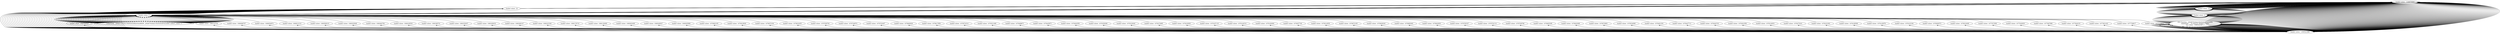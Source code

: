 digraph {
	"loaded values- -1246676664"
	"loaded values- -1090521896"
	"loaded values- -1090521896" -> "loaded values- -1246676664" [dir=back]
	"loaded values- 18"
	"loaded values- 18" -> "loaded values- -1090521896" [dir=back]
	"loaded values- -1246676664"
	"loaded values- -1246676664" -> "loaded values- 18" [dir=back]
	"loaded values- -1090521896"
	"loaded values- -1090521896" -> "loaded values- -1246676664" [dir=back]
	"loaded values- 1080784343"
	"loaded values- 1080784343" -> "loaded values- -1090521896" [dir=back]
	"loaded values- 0"
	"loaded values- 0" -> "loaded values- 1080784343" [dir=back]
	"Called from- _ZN2ft17TxtAxis1RefSwitch8moveLeftEtPt _ZN2ft7TxtAxis15isSwitchPressedEh callInst_values- 0"
	"Called from- _ZN2ft17TxtAxis1RefSwitch8moveLeftEtPt _ZN2ft7TxtAxis15isSwitchPressedEh callInst_values- 0" -> "loaded values- 0" [dir=back]
	"loaded values- 0"
	"loaded values- 0" -> "Called from- _ZN2ft17TxtAxis1RefSwitch8moveLeftEtPt _ZN2ft7TxtAxis15isSwitchPressedEh callInst_values- 0" [dir=back]
	"loaded values- -1246676664"
	"loaded values- -1246676664" -> "loaded values- 0" [dir=back]
	"loaded values- -1090521896"
	"loaded values- -1090521896" -> "loaded values- -1246676664" [dir=back]
	"FFF Function- _ZN2ft7TxtAxis15isSwitchPressedEh
arguments-   , %\"class.ft--TxtAxis\"* %this
arg_values- -1090522320 ,4
"
	"FFF Function- _ZN2ft7TxtAxis15isSwitchPressedEh
arguments-   , %\"class.ft--TxtAxis\"* %this
arg_values- -1090522320 ,4
" -> "loaded values- -1090521896" [dir=back]
	"loaded values- 4"
	"loaded values- 4" -> "FFF Function- _ZN2ft7TxtAxis15isSwitchPressedEh
arguments-   , %\"class.ft--TxtAxis\"* %this
arg_values- -1090522320 ,4
" [dir=back]
	"loaded values- 19"
	"loaded values- 19" -> "loaded values- 4" [dir=back]
	"loaded values- -1246676664"
	"loaded values- -1246676664" -> "loaded values- 19" [dir=back]
	"loaded values- -1090521896"
	"loaded values- -1090521896" -> "loaded values- -1246676664" [dir=back]
	"loaded values- 18"
	"loaded values- 18" -> "loaded values- -1090521896" [dir=back]
	"loaded values- -1246676664"
	"loaded values- -1246676664" -> "loaded values- 18" [dir=back]
	"loaded values- -1090521896"
	"loaded values- -1090521896" -> "loaded values- -1246676664" [dir=back]
	"loaded values- 1080741534"
	"loaded values- 1080741534" -> "loaded values- -1090521896" [dir=back]
	"loaded values- 0"
	"loaded values- 0" -> "loaded values- 1080741534" [dir=back]
	"Called from- _ZN2ft17TxtAxis1RefSwitch8moveLeftEtPt _ZN2ft7TxtAxis15isSwitchPressedEh callInst_values- 0"
	"Called from- _ZN2ft17TxtAxis1RefSwitch8moveLeftEtPt _ZN2ft7TxtAxis15isSwitchPressedEh callInst_values- 0" -> "loaded values- 0" [dir=back]
	"loaded values- 0"
	"loaded values- 0" -> "Called from- _ZN2ft17TxtAxis1RefSwitch8moveLeftEtPt _ZN2ft7TxtAxis15isSwitchPressedEh callInst_values- 0" [dir=back]
	"loaded values- -1246676664"
	"loaded values- -1246676664" -> "loaded values- 0" [dir=back]
	"loaded values- -1090521896"
	"loaded values- -1090521896" -> "loaded values- -1246676664" [dir=back]
	"FFF Function- _ZN2ft7TxtAxis15isSwitchPressedEh
arguments-   , %\"class.ft--TxtAxis\"* %this
arg_values- -1090522320 ,4
"
	"FFF Function- _ZN2ft7TxtAxis15isSwitchPressedEh
arguments-   , %\"class.ft--TxtAxis\"* %this
arg_values- -1090522320 ,4
" -> "loaded values- -1090521896" [dir=back]
	"loaded values- 4"
	"loaded values- 4" -> "FFF Function- _ZN2ft7TxtAxis15isSwitchPressedEh
arguments-   , %\"class.ft--TxtAxis\"* %this
arg_values- -1090522320 ,4
" [dir=back]
	"loaded values- 19"
	"loaded values- 19" -> "loaded values- 4" [dir=back]
	"loaded values- -1246676664"
	"loaded values- -1246676664" -> "loaded values- 19" [dir=back]
	"loaded values- -1090521896"
	"loaded values- -1090521896" -> "loaded values- -1246676664" [dir=back]
	"loaded values- 18"
	"loaded values- 18" -> "loaded values- -1090521896" [dir=back]
	"loaded values- -1246676664"
	"loaded values- -1246676664" -> "loaded values- 18" [dir=back]
	"loaded values- -1090521896"
	"loaded values- -1090521896" -> "loaded values- -1246676664" [dir=back]
	"loaded values- 1080698707"
	"loaded values- 1080698707" -> "loaded values- -1090521896" [dir=back]
	"loaded values- 0"
	"loaded values- 0" -> "loaded values- 1080698707" [dir=back]
	"Called from- _ZN2ft17TxtAxis1RefSwitch8moveLeftEtPt _ZN2ft7TxtAxis15isSwitchPressedEh callInst_values- 0"
	"Called from- _ZN2ft17TxtAxis1RefSwitch8moveLeftEtPt _ZN2ft7TxtAxis15isSwitchPressedEh callInst_values- 0" -> "loaded values- 0" [dir=back]
	"loaded values- 0"
	"loaded values- 0" -> "Called from- _ZN2ft17TxtAxis1RefSwitch8moveLeftEtPt _ZN2ft7TxtAxis15isSwitchPressedEh callInst_values- 0" [dir=back]
	"loaded values- -1246676664"
	"loaded values- -1246676664" -> "loaded values- 0" [dir=back]
	"loaded values- -1090521896"
	"loaded values- -1090521896" -> "loaded values- -1246676664" [dir=back]
	"FFF Function- _ZN2ft7TxtAxis15isSwitchPressedEh
arguments-   , %\"class.ft--TxtAxis\"* %this
arg_values- -1090522320 ,4
"
	"FFF Function- _ZN2ft7TxtAxis15isSwitchPressedEh
arguments-   , %\"class.ft--TxtAxis\"* %this
arg_values- -1090522320 ,4
" -> "loaded values- -1090521896" [dir=back]
	"loaded values- 4"
	"loaded values- 4" -> "FFF Function- _ZN2ft7TxtAxis15isSwitchPressedEh
arguments-   , %\"class.ft--TxtAxis\"* %this
arg_values- -1090522320 ,4
" [dir=back]
	"loaded values- 19"
	"loaded values- 19" -> "loaded values- 4" [dir=back]
	"loaded values- -1246676664"
	"loaded values- -1246676664" -> "loaded values- 19" [dir=back]
	"loaded values- -1090521896"
	"loaded values- -1090521896" -> "loaded values- -1246676664" [dir=back]
	"loaded values- 18"
	"loaded values- 18" -> "loaded values- -1090521896" [dir=back]
	"loaded values- -1246676664"
	"loaded values- -1246676664" -> "loaded values- 18" [dir=back]
	"loaded values- -1090521896"
	"loaded values- -1090521896" -> "loaded values- -1246676664" [dir=back]
	"loaded values- 1080654872"
	"loaded values- 1080654872" -> "loaded values- -1090521896" [dir=back]
	"loaded values- 0"
	"loaded values- 0" -> "loaded values- 1080654872" [dir=back]
	"Called from- _ZN2ft17TxtAxis1RefSwitch8moveLeftEtPt _ZN2ft7TxtAxis15isSwitchPressedEh callInst_values- 0"
	"Called from- _ZN2ft17TxtAxis1RefSwitch8moveLeftEtPt _ZN2ft7TxtAxis15isSwitchPressedEh callInst_values- 0" -> "loaded values- 0" [dir=back]
	"loaded values- 0"
	"loaded values- 0" -> "Called from- _ZN2ft17TxtAxis1RefSwitch8moveLeftEtPt _ZN2ft7TxtAxis15isSwitchPressedEh callInst_values- 0" [dir=back]
	"loaded values- -1246676664"
	"loaded values- -1246676664" -> "loaded values- 0" [dir=back]
	"loaded values- -1090521896"
	"loaded values- -1090521896" -> "loaded values- -1246676664" [dir=back]
	"FFF Function- _ZN2ft7TxtAxis15isSwitchPressedEh
arguments-   , %\"class.ft--TxtAxis\"* %this
arg_values- -1090522320 ,4
"
	"FFF Function- _ZN2ft7TxtAxis15isSwitchPressedEh
arguments-   , %\"class.ft--TxtAxis\"* %this
arg_values- -1090522320 ,4
" -> "loaded values- -1090521896" [dir=back]
	"loaded values- 4"
	"loaded values- 4" -> "FFF Function- _ZN2ft7TxtAxis15isSwitchPressedEh
arguments-   , %\"class.ft--TxtAxis\"* %this
arg_values- -1090522320 ,4
" [dir=back]
	"loaded values- 19"
	"loaded values- 19" -> "loaded values- 4" [dir=back]
	"loaded values- -1246676664"
	"loaded values- -1246676664" -> "loaded values- 19" [dir=back]
	"loaded values- -1090521896"
	"loaded values- -1090521896" -> "loaded values- -1246676664" [dir=back]
	"loaded values- 18"
	"loaded values- 18" -> "loaded values- -1090521896" [dir=back]
	"loaded values- -1246676664"
	"loaded values- -1246676664" -> "loaded values- 18" [dir=back]
	"loaded values- -1090521896"
	"loaded values- -1090521896" -> "loaded values- -1246676664" [dir=back]
	"loaded values- 1080612123"
	"loaded values- 1080612123" -> "loaded values- -1090521896" [dir=back]
	"loaded values- 0"
	"loaded values- 0" -> "loaded values- 1080612123" [dir=back]
	"Called from- _ZN2ft17TxtAxis1RefSwitch8moveLeftEtPt _ZN2ft7TxtAxis15isSwitchPressedEh callInst_values- 0"
	"Called from- _ZN2ft17TxtAxis1RefSwitch8moveLeftEtPt _ZN2ft7TxtAxis15isSwitchPressedEh callInst_values- 0" -> "loaded values- 0" [dir=back]
	"loaded values- 0"
	"loaded values- 0" -> "Called from- _ZN2ft17TxtAxis1RefSwitch8moveLeftEtPt _ZN2ft7TxtAxis15isSwitchPressedEh callInst_values- 0" [dir=back]
	"loaded values- -1246676664"
	"loaded values- -1246676664" -> "loaded values- 0" [dir=back]
	"loaded values- -1090521896"
	"loaded values- -1090521896" -> "loaded values- -1246676664" [dir=back]
	"FFF Function- _ZN2ft7TxtAxis15isSwitchPressedEh
arguments-   , %\"class.ft--TxtAxis\"* %this
arg_values- -1090522320 ,4
"
	"FFF Function- _ZN2ft7TxtAxis15isSwitchPressedEh
arguments-   , %\"class.ft--TxtAxis\"* %this
arg_values- -1090522320 ,4
" -> "loaded values- -1090521896" [dir=back]
	"loaded values- 4"
	"loaded values- 4" -> "FFF Function- _ZN2ft7TxtAxis15isSwitchPressedEh
arguments-   , %\"class.ft--TxtAxis\"* %this
arg_values- -1090522320 ,4
" [dir=back]
	"loaded values- 19"
	"loaded values- 19" -> "loaded values- 4" [dir=back]
	"loaded values- -1246676664"
	"loaded values- -1246676664" -> "loaded values- 19" [dir=back]
	"loaded values- -1090521896"
	"loaded values- -1090521896" -> "loaded values- -1246676664" [dir=back]
	"loaded values- 18"
	"loaded values- 18" -> "loaded values- -1090521896" [dir=back]
	"loaded values- -1246676664"
	"loaded values- -1246676664" -> "loaded values- 18" [dir=back]
	"loaded values- -1090521896"
	"loaded values- -1090521896" -> "loaded values- -1246676664" [dir=back]
	"loaded values- 1080569210"
	"loaded values- 1080569210" -> "loaded values- -1090521896" [dir=back]
	"loaded values- 0"
	"loaded values- 0" -> "loaded values- 1080569210" [dir=back]
	"Called from- _ZN2ft17TxtAxis1RefSwitch8moveLeftEtPt _ZN2ft7TxtAxis15isSwitchPressedEh callInst_values- 0"
	"Called from- _ZN2ft17TxtAxis1RefSwitch8moveLeftEtPt _ZN2ft7TxtAxis15isSwitchPressedEh callInst_values- 0" -> "loaded values- 0" [dir=back]
	"loaded values- 0"
	"loaded values- 0" -> "Called from- _ZN2ft17TxtAxis1RefSwitch8moveLeftEtPt _ZN2ft7TxtAxis15isSwitchPressedEh callInst_values- 0" [dir=back]
	"loaded values- -1246676664"
	"loaded values- -1246676664" -> "loaded values- 0" [dir=back]
	"loaded values- -1090521896"
	"loaded values- -1090521896" -> "loaded values- -1246676664" [dir=back]
	"FFF Function- _ZN2ft7TxtAxis15isSwitchPressedEh
arguments-   , %\"class.ft--TxtAxis\"* %this
arg_values- -1090522320 ,4
"
	"FFF Function- _ZN2ft7TxtAxis15isSwitchPressedEh
arguments-   , %\"class.ft--TxtAxis\"* %this
arg_values- -1090522320 ,4
" -> "loaded values- -1090521896" [dir=back]
	"loaded values- 4"
	"loaded values- 4" -> "FFF Function- _ZN2ft7TxtAxis15isSwitchPressedEh
arguments-   , %\"class.ft--TxtAxis\"* %this
arg_values- -1090522320 ,4
" [dir=back]
	"loaded values- 19"
	"loaded values- 19" -> "loaded values- 4" [dir=back]
	"loaded values- -1246676664"
	"loaded values- -1246676664" -> "loaded values- 19" [dir=back]
	"loaded values- -1090521896"
	"loaded values- -1090521896" -> "loaded values- -1246676664" [dir=back]
	"loaded values- 18"
	"loaded values- 18" -> "loaded values- -1090521896" [dir=back]
	"loaded values- -1246676664"
	"loaded values- -1246676664" -> "loaded values- 18" [dir=back]
	"loaded values- -1090521896"
	"loaded values- -1090521896" -> "loaded values- -1246676664" [dir=back]
	"loaded values- 1080525648"
	"loaded values- 1080525648" -> "loaded values- -1090521896" [dir=back]
	"loaded values- 0"
	"loaded values- 0" -> "loaded values- 1080525648" [dir=back]
	"Called from- _ZN2ft17TxtAxis1RefSwitch8moveLeftEtPt _ZN2ft7TxtAxis15isSwitchPressedEh callInst_values- 0"
	"Called from- _ZN2ft17TxtAxis1RefSwitch8moveLeftEtPt _ZN2ft7TxtAxis15isSwitchPressedEh callInst_values- 0" -> "loaded values- 0" [dir=back]
	"loaded values- 0"
	"loaded values- 0" -> "Called from- _ZN2ft17TxtAxis1RefSwitch8moveLeftEtPt _ZN2ft7TxtAxis15isSwitchPressedEh callInst_values- 0" [dir=back]
	"loaded values- -1246676664"
	"loaded values- -1246676664" -> "loaded values- 0" [dir=back]
	"loaded values- -1090521896"
	"loaded values- -1090521896" -> "loaded values- -1246676664" [dir=back]
	"FFF Function- _ZN2ft7TxtAxis15isSwitchPressedEh
arguments-   , %\"class.ft--TxtAxis\"* %this
arg_values- -1090522320 ,4
"
	"FFF Function- _ZN2ft7TxtAxis15isSwitchPressedEh
arguments-   , %\"class.ft--TxtAxis\"* %this
arg_values- -1090522320 ,4
" -> "loaded values- -1090521896" [dir=back]
	"loaded values- 4"
	"loaded values- 4" -> "FFF Function- _ZN2ft7TxtAxis15isSwitchPressedEh
arguments-   , %\"class.ft--TxtAxis\"* %this
arg_values- -1090522320 ,4
" [dir=back]
	"loaded values- 19"
	"loaded values- 19" -> "loaded values- 4" [dir=back]
	"loaded values- -1246676664"
	"loaded values- -1246676664" -> "loaded values- 19" [dir=back]
	"loaded values- -1090521896"
	"loaded values- -1090521896" -> "loaded values- -1246676664" [dir=back]
	"loaded values- 18"
	"loaded values- 18" -> "loaded values- -1090521896" [dir=back]
	"loaded values- -1246676664"
	"loaded values- -1246676664" -> "loaded values- 18" [dir=back]
	"loaded values- -1090521896"
	"loaded values- -1090521896" -> "loaded values- -1246676664" [dir=back]
	"loaded values- 1080482782"
	"loaded values- 1080482782" -> "loaded values- -1090521896" [dir=back]
	"loaded values- 0"
	"loaded values- 0" -> "loaded values- 1080482782" [dir=back]
	"Called from- _ZN2ft17TxtAxis1RefSwitch8moveLeftEtPt _ZN2ft7TxtAxis15isSwitchPressedEh callInst_values- 0"
	"Called from- _ZN2ft17TxtAxis1RefSwitch8moveLeftEtPt _ZN2ft7TxtAxis15isSwitchPressedEh callInst_values- 0" -> "loaded values- 0" [dir=back]
	"loaded values- 0"
	"loaded values- 0" -> "Called from- _ZN2ft17TxtAxis1RefSwitch8moveLeftEtPt _ZN2ft7TxtAxis15isSwitchPressedEh callInst_values- 0" [dir=back]
	"loaded values- -1246676664"
	"loaded values- -1246676664" -> "loaded values- 0" [dir=back]
	"loaded values- -1090521896"
	"loaded values- -1090521896" -> "loaded values- -1246676664" [dir=back]
	"FFF Function- _ZN2ft7TxtAxis15isSwitchPressedEh
arguments-   , %\"class.ft--TxtAxis\"* %this
arg_values- -1090522320 ,4
"
	"FFF Function- _ZN2ft7TxtAxis15isSwitchPressedEh
arguments-   , %\"class.ft--TxtAxis\"* %this
arg_values- -1090522320 ,4
" -> "loaded values- -1090521896" [dir=back]
	"loaded values- 4"
	"loaded values- 4" -> "FFF Function- _ZN2ft7TxtAxis15isSwitchPressedEh
arguments-   , %\"class.ft--TxtAxis\"* %this
arg_values- -1090522320 ,4
" [dir=back]
	"loaded values- 19"
	"loaded values- 19" -> "loaded values- 4" [dir=back]
	"loaded values- -1246676664"
	"loaded values- -1246676664" -> "loaded values- 19" [dir=back]
	"loaded values- -1090521896"
	"loaded values- -1090521896" -> "loaded values- -1246676664" [dir=back]
	"loaded values- 18"
	"loaded values- 18" -> "loaded values- -1090521896" [dir=back]
	"loaded values- -1246676664"
	"loaded values- -1246676664" -> "loaded values- 18" [dir=back]
	"loaded values- -1090521896"
	"loaded values- -1090521896" -> "loaded values- -1246676664" [dir=back]
	"loaded values- 1080439530"
	"loaded values- 1080439530" -> "loaded values- -1090521896" [dir=back]
	"loaded values- 0"
	"loaded values- 0" -> "loaded values- 1080439530" [dir=back]
	"Called from- _ZN2ft17TxtAxis1RefSwitch8moveLeftEtPt _ZN2ft7TxtAxis15isSwitchPressedEh callInst_values- 0"
	"Called from- _ZN2ft17TxtAxis1RefSwitch8moveLeftEtPt _ZN2ft7TxtAxis15isSwitchPressedEh callInst_values- 0" -> "loaded values- 0" [dir=back]
	"loaded values- 0"
	"loaded values- 0" -> "Called from- _ZN2ft17TxtAxis1RefSwitch8moveLeftEtPt _ZN2ft7TxtAxis15isSwitchPressedEh callInst_values- 0" [dir=back]
	"loaded values- -1246676664"
	"loaded values- -1246676664" -> "loaded values- 0" [dir=back]
	"loaded values- -1090521896"
	"loaded values- -1090521896" -> "loaded values- -1246676664" [dir=back]
	"FFF Function- _ZN2ft7TxtAxis15isSwitchPressedEh
arguments-   , %\"class.ft--TxtAxis\"* %this
arg_values- -1090522320 ,4
"
	"FFF Function- _ZN2ft7TxtAxis15isSwitchPressedEh
arguments-   , %\"class.ft--TxtAxis\"* %this
arg_values- -1090522320 ,4
" -> "loaded values- -1090521896" [dir=back]
	"loaded values- 4"
	"loaded values- 4" -> "FFF Function- _ZN2ft7TxtAxis15isSwitchPressedEh
arguments-   , %\"class.ft--TxtAxis\"* %this
arg_values- -1090522320 ,4
" [dir=back]
	"loaded values- 19"
	"loaded values- 19" -> "loaded values- 4" [dir=back]
	"loaded values- -1246676664"
	"loaded values- -1246676664" -> "loaded values- 19" [dir=back]
	"loaded values- -1090521896"
	"loaded values- -1090521896" -> "loaded values- -1246676664" [dir=back]
	"loaded values- 18"
	"loaded values- 18" -> "loaded values- -1090521896" [dir=back]
	"loaded values- -1246676664"
	"loaded values- -1246676664" -> "loaded values- 18" [dir=back]
	"loaded values- -1090521896"
	"loaded values- -1090521896" -> "loaded values- -1246676664" [dir=back]
	"loaded values- 1080396741"
	"loaded values- 1080396741" -> "loaded values- -1090521896" [dir=back]
	"loaded values- 0"
	"loaded values- 0" -> "loaded values- 1080396741" [dir=back]
	"Called from- _ZN2ft17TxtAxis1RefSwitch8moveLeftEtPt _ZN2ft7TxtAxis15isSwitchPressedEh callInst_values- 0"
	"Called from- _ZN2ft17TxtAxis1RefSwitch8moveLeftEtPt _ZN2ft7TxtAxis15isSwitchPressedEh callInst_values- 0" -> "loaded values- 0" [dir=back]
	"loaded values- 0"
	"loaded values- 0" -> "Called from- _ZN2ft17TxtAxis1RefSwitch8moveLeftEtPt _ZN2ft7TxtAxis15isSwitchPressedEh callInst_values- 0" [dir=back]
	"loaded values- -1246676664"
	"loaded values- -1246676664" -> "loaded values- 0" [dir=back]
	"loaded values- -1090521896"
	"loaded values- -1090521896" -> "loaded values- -1246676664" [dir=back]
	"FFF Function- _ZN2ft7TxtAxis15isSwitchPressedEh
arguments-   , %\"class.ft--TxtAxis\"* %this
arg_values- -1090522320 ,4
"
	"FFF Function- _ZN2ft7TxtAxis15isSwitchPressedEh
arguments-   , %\"class.ft--TxtAxis\"* %this
arg_values- -1090522320 ,4
" -> "loaded values- -1090521896" [dir=back]
	"loaded values- 4"
	"loaded values- 4" -> "FFF Function- _ZN2ft7TxtAxis15isSwitchPressedEh
arguments-   , %\"class.ft--TxtAxis\"* %this
arg_values- -1090522320 ,4
" [dir=back]
	"loaded values- 19"
	"loaded values- 19" -> "loaded values- 4" [dir=back]
	"loaded values- -1246676664"
	"loaded values- -1246676664" -> "loaded values- 19" [dir=back]
	"loaded values- -1090521896"
	"loaded values- -1090521896" -> "loaded values- -1246676664" [dir=back]
	"loaded values- 18"
	"loaded values- 18" -> "loaded values- -1090521896" [dir=back]
	"loaded values- -1246676664"
	"loaded values- -1246676664" -> "loaded values- 18" [dir=back]
	"loaded values- -1090521896"
	"loaded values- -1090521896" -> "loaded values- -1246676664" [dir=back]
	"loaded values- 1080352937"
	"loaded values- 1080352937" -> "loaded values- -1090521896" [dir=back]
	"loaded values- 0"
	"loaded values- 0" -> "loaded values- 1080352937" [dir=back]
	"Called from- _ZN2ft17TxtAxis1RefSwitch8moveLeftEtPt _ZN2ft7TxtAxis15isSwitchPressedEh callInst_values- 0"
	"Called from- _ZN2ft17TxtAxis1RefSwitch8moveLeftEtPt _ZN2ft7TxtAxis15isSwitchPressedEh callInst_values- 0" -> "loaded values- 0" [dir=back]
	"loaded values- 0"
	"loaded values- 0" -> "Called from- _ZN2ft17TxtAxis1RefSwitch8moveLeftEtPt _ZN2ft7TxtAxis15isSwitchPressedEh callInst_values- 0" [dir=back]
	"loaded values- -1246676664"
	"loaded values- -1246676664" -> "loaded values- 0" [dir=back]
	"loaded values- -1090521896"
	"loaded values- -1090521896" -> "loaded values- -1246676664" [dir=back]
	"FFF Function- _ZN2ft7TxtAxis15isSwitchPressedEh
arguments-   , %\"class.ft--TxtAxis\"* %this
arg_values- -1090522320 ,4
"
	"FFF Function- _ZN2ft7TxtAxis15isSwitchPressedEh
arguments-   , %\"class.ft--TxtAxis\"* %this
arg_values- -1090522320 ,4
" -> "loaded values- -1090521896" [dir=back]
	"loaded values- 4"
	"loaded values- 4" -> "FFF Function- _ZN2ft7TxtAxis15isSwitchPressedEh
arguments-   , %\"class.ft--TxtAxis\"* %this
arg_values- -1090522320 ,4
" [dir=back]
	"loaded values- 19"
	"loaded values- 19" -> "loaded values- 4" [dir=back]
	"loaded values- -1246676664"
	"loaded values- -1246676664" -> "loaded values- 19" [dir=back]
	"loaded values- -1090521896"
	"loaded values- -1090521896" -> "loaded values- -1246676664" [dir=back]
	"loaded values- 18"
	"loaded values- 18" -> "loaded values- -1090521896" [dir=back]
	"loaded values- -1246676664"
	"loaded values- -1246676664" -> "loaded values- 18" [dir=back]
	"loaded values- -1090521896"
	"loaded values- -1090521896" -> "loaded values- -1246676664" [dir=back]
	"loaded values- 1080309432"
	"loaded values- 1080309432" -> "loaded values- -1090521896" [dir=back]
	"loaded values- 0"
	"loaded values- 0" -> "loaded values- 1080309432" [dir=back]
	"Called from- _ZN2ft17TxtAxis1RefSwitch8moveLeftEtPt _ZN2ft7TxtAxis15isSwitchPressedEh callInst_values- 0"
	"Called from- _ZN2ft17TxtAxis1RefSwitch8moveLeftEtPt _ZN2ft7TxtAxis15isSwitchPressedEh callInst_values- 0" -> "loaded values- 0" [dir=back]
	"loaded values- 0"
	"loaded values- 0" -> "Called from- _ZN2ft17TxtAxis1RefSwitch8moveLeftEtPt _ZN2ft7TxtAxis15isSwitchPressedEh callInst_values- 0" [dir=back]
	"loaded values- -1246676664"
	"loaded values- -1246676664" -> "loaded values- 0" [dir=back]
	"loaded values- -1090521896"
	"loaded values- -1090521896" -> "loaded values- -1246676664" [dir=back]
	"FFF Function- _ZN2ft7TxtAxis15isSwitchPressedEh
arguments-   , %\"class.ft--TxtAxis\"* %this
arg_values- -1090522320 ,4
"
	"FFF Function- _ZN2ft7TxtAxis15isSwitchPressedEh
arguments-   , %\"class.ft--TxtAxis\"* %this
arg_values- -1090522320 ,4
" -> "loaded values- -1090521896" [dir=back]
	"loaded values- 4"
	"loaded values- 4" -> "FFF Function- _ZN2ft7TxtAxis15isSwitchPressedEh
arguments-   , %\"class.ft--TxtAxis\"* %this
arg_values- -1090522320 ,4
" [dir=back]
	"loaded values- 19"
	"loaded values- 19" -> "loaded values- 4" [dir=back]
	"loaded values- -1246676664"
	"loaded values- -1246676664" -> "loaded values- 19" [dir=back]
	"loaded values- -1090521896"
	"loaded values- -1090521896" -> "loaded values- -1246676664" [dir=back]
	"loaded values- 18"
	"loaded values- 18" -> "loaded values- -1090521896" [dir=back]
	"loaded values- -1246676664"
	"loaded values- -1246676664" -> "loaded values- 18" [dir=back]
	"loaded values- -1090521896"
	"loaded values- -1090521896" -> "loaded values- -1246676664" [dir=back]
	"loaded values- 1080266147"
	"loaded values- 1080266147" -> "loaded values- -1090521896" [dir=back]
	"loaded values- 0"
	"loaded values- 0" -> "loaded values- 1080266147" [dir=back]
	"Called from- _ZN2ft17TxtAxis1RefSwitch8moveLeftEtPt _ZN2ft7TxtAxis15isSwitchPressedEh callInst_values- 0"
	"Called from- _ZN2ft17TxtAxis1RefSwitch8moveLeftEtPt _ZN2ft7TxtAxis15isSwitchPressedEh callInst_values- 0" -> "loaded values- 0" [dir=back]
	"loaded values- 0"
	"loaded values- 0" -> "Called from- _ZN2ft17TxtAxis1RefSwitch8moveLeftEtPt _ZN2ft7TxtAxis15isSwitchPressedEh callInst_values- 0" [dir=back]
	"loaded values- -1246676664"
	"loaded values- -1246676664" -> "loaded values- 0" [dir=back]
	"loaded values- -1090521896"
	"loaded values- -1090521896" -> "loaded values- -1246676664" [dir=back]
	"FFF Function- _ZN2ft7TxtAxis15isSwitchPressedEh
arguments-   , %\"class.ft--TxtAxis\"* %this
arg_values- -1090522320 ,4
"
	"FFF Function- _ZN2ft7TxtAxis15isSwitchPressedEh
arguments-   , %\"class.ft--TxtAxis\"* %this
arg_values- -1090522320 ,4
" -> "loaded values- -1090521896" [dir=back]
	"loaded values- 4"
	"loaded values- 4" -> "FFF Function- _ZN2ft7TxtAxis15isSwitchPressedEh
arguments-   , %\"class.ft--TxtAxis\"* %this
arg_values- -1090522320 ,4
" [dir=back]
	"loaded values- 19"
	"loaded values- 19" -> "loaded values- 4" [dir=back]
	"loaded values- -1246676664"
	"loaded values- -1246676664" -> "loaded values- 19" [dir=back]
	"loaded values- -1090521896"
	"loaded values- -1090521896" -> "loaded values- -1246676664" [dir=back]
	"loaded values- 18"
	"loaded values- 18" -> "loaded values- -1090521896" [dir=back]
	"loaded values- -1246676664"
	"loaded values- -1246676664" -> "loaded values- 18" [dir=back]
	"loaded values- -1090521896"
	"loaded values- -1090521896" -> "loaded values- -1246676664" [dir=back]
	"loaded values- 1080223340"
	"loaded values- 1080223340" -> "loaded values- -1090521896" [dir=back]
	"loaded values- 0"
	"loaded values- 0" -> "loaded values- 1080223340" [dir=back]
	"Called from- _ZN2ft17TxtAxis1RefSwitch8moveLeftEtPt _ZN2ft7TxtAxis15isSwitchPressedEh callInst_values- 0"
	"Called from- _ZN2ft17TxtAxis1RefSwitch8moveLeftEtPt _ZN2ft7TxtAxis15isSwitchPressedEh callInst_values- 0" -> "loaded values- 0" [dir=back]
	"loaded values- 0"
	"loaded values- 0" -> "Called from- _ZN2ft17TxtAxis1RefSwitch8moveLeftEtPt _ZN2ft7TxtAxis15isSwitchPressedEh callInst_values- 0" [dir=back]
	"loaded values- -1246676664"
	"loaded values- -1246676664" -> "loaded values- 0" [dir=back]
	"loaded values- -1090521896"
	"loaded values- -1090521896" -> "loaded values- -1246676664" [dir=back]
	"FFF Function- _ZN2ft7TxtAxis15isSwitchPressedEh
arguments-   , %\"class.ft--TxtAxis\"* %this
arg_values- -1090522320 ,4
"
	"FFF Function- _ZN2ft7TxtAxis15isSwitchPressedEh
arguments-   , %\"class.ft--TxtAxis\"* %this
arg_values- -1090522320 ,4
" -> "loaded values- -1090521896" [dir=back]
	"loaded values- 4"
	"loaded values- 4" -> "FFF Function- _ZN2ft7TxtAxis15isSwitchPressedEh
arguments-   , %\"class.ft--TxtAxis\"* %this
arg_values- -1090522320 ,4
" [dir=back]
	"loaded values- 19"
	"loaded values- 19" -> "loaded values- 4" [dir=back]
	"loaded values- -1246676664"
	"loaded values- -1246676664" -> "loaded values- 19" [dir=back]
	"loaded values- -1090521896"
	"loaded values- -1090521896" -> "loaded values- -1246676664" [dir=back]
	"loaded values- 18"
	"loaded values- 18" -> "loaded values- -1090521896" [dir=back]
	"loaded values- -1246676664"
	"loaded values- -1246676664" -> "loaded values- 18" [dir=back]
	"loaded values- -1090521896"
	"loaded values- -1090521896" -> "loaded values- -1246676664" [dir=back]
	"loaded values- 1080179710"
	"loaded values- 1080179710" -> "loaded values- -1090521896" [dir=back]
	"loaded values- 0"
	"loaded values- 0" -> "loaded values- 1080179710" [dir=back]
	"Called from- _ZN2ft17TxtAxis1RefSwitch8moveLeftEtPt _ZN2ft7TxtAxis15isSwitchPressedEh callInst_values- 0"
	"Called from- _ZN2ft17TxtAxis1RefSwitch8moveLeftEtPt _ZN2ft7TxtAxis15isSwitchPressedEh callInst_values- 0" -> "loaded values- 0" [dir=back]
	"loaded values- 0"
	"loaded values- 0" -> "Called from- _ZN2ft17TxtAxis1RefSwitch8moveLeftEtPt _ZN2ft7TxtAxis15isSwitchPressedEh callInst_values- 0" [dir=back]
	"loaded values- -1246676664"
	"loaded values- -1246676664" -> "loaded values- 0" [dir=back]
	"loaded values- -1090521896"
	"loaded values- -1090521896" -> "loaded values- -1246676664" [dir=back]
	"FFF Function- _ZN2ft7TxtAxis15isSwitchPressedEh
arguments-   , %\"class.ft--TxtAxis\"* %this
arg_values- -1090522320 ,4
"
	"FFF Function- _ZN2ft7TxtAxis15isSwitchPressedEh
arguments-   , %\"class.ft--TxtAxis\"* %this
arg_values- -1090522320 ,4
" -> "loaded values- -1090521896" [dir=back]
	"loaded values- 4"
	"loaded values- 4" -> "FFF Function- _ZN2ft7TxtAxis15isSwitchPressedEh
arguments-   , %\"class.ft--TxtAxis\"* %this
arg_values- -1090522320 ,4
" [dir=back]
	"loaded values- 19"
	"loaded values- 19" -> "loaded values- 4" [dir=back]
	"loaded values- -1246676664"
	"loaded values- -1246676664" -> "loaded values- 19" [dir=back]
	"loaded values- -1090521896"
	"loaded values- -1090521896" -> "loaded values- -1246676664" [dir=back]
	"loaded values- 18"
	"loaded values- 18" -> "loaded values- -1090521896" [dir=back]
	"loaded values- -1246676664"
	"loaded values- -1246676664" -> "loaded values- 18" [dir=back]
	"loaded values- -1090521896"
	"loaded values- -1090521896" -> "loaded values- -1246676664" [dir=back]
	"loaded values- 1080136490"
	"loaded values- 1080136490" -> "loaded values- -1090521896" [dir=back]
	"loaded values- 0"
	"loaded values- 0" -> "loaded values- 1080136490" [dir=back]
	"Called from- _ZN2ft17TxtAxis1RefSwitch8moveLeftEtPt _ZN2ft7TxtAxis15isSwitchPressedEh callInst_values- 0"
	"Called from- _ZN2ft17TxtAxis1RefSwitch8moveLeftEtPt _ZN2ft7TxtAxis15isSwitchPressedEh callInst_values- 0" -> "loaded values- 0" [dir=back]
	"loaded values- 0"
	"loaded values- 0" -> "Called from- _ZN2ft17TxtAxis1RefSwitch8moveLeftEtPt _ZN2ft7TxtAxis15isSwitchPressedEh callInst_values- 0" [dir=back]
	"loaded values- -1246676664"
	"loaded values- -1246676664" -> "loaded values- 0" [dir=back]
	"loaded values- -1090521896"
	"loaded values- -1090521896" -> "loaded values- -1246676664" [dir=back]
	"FFF Function- _ZN2ft7TxtAxis15isSwitchPressedEh
arguments-   , %\"class.ft--TxtAxis\"* %this
arg_values- -1090522320 ,4
"
	"FFF Function- _ZN2ft7TxtAxis15isSwitchPressedEh
arguments-   , %\"class.ft--TxtAxis\"* %this
arg_values- -1090522320 ,4
" -> "loaded values- -1090521896" [dir=back]
	"loaded values- 4"
	"loaded values- 4" -> "FFF Function- _ZN2ft7TxtAxis15isSwitchPressedEh
arguments-   , %\"class.ft--TxtAxis\"* %this
arg_values- -1090522320 ,4
" [dir=back]
	"loaded values- 19"
	"loaded values- 19" -> "loaded values- 4" [dir=back]
	"loaded values- -1246676664"
	"loaded values- -1246676664" -> "loaded values- 19" [dir=back]
	"loaded values- -1090521896"
	"loaded values- -1090521896" -> "loaded values- -1246676664" [dir=back]
	"loaded values- 18"
	"loaded values- 18" -> "loaded values- -1090521896" [dir=back]
	"loaded values- -1246676664"
	"loaded values- -1246676664" -> "loaded values- 18" [dir=back]
	"loaded values- -1090521896"
	"loaded values- -1090521896" -> "loaded values- -1246676664" [dir=back]
	"loaded values- 1080093408"
	"loaded values- 1080093408" -> "loaded values- -1090521896" [dir=back]
	"loaded values- 0"
	"loaded values- 0" -> "loaded values- 1080093408" [dir=back]
	"Called from- _ZN2ft17TxtAxis1RefSwitch8moveLeftEtPt _ZN2ft7TxtAxis15isSwitchPressedEh callInst_values- 0"
	"Called from- _ZN2ft17TxtAxis1RefSwitch8moveLeftEtPt _ZN2ft7TxtAxis15isSwitchPressedEh callInst_values- 0" -> "loaded values- 0" [dir=back]
	"loaded values- 0"
	"loaded values- 0" -> "Called from- _ZN2ft17TxtAxis1RefSwitch8moveLeftEtPt _ZN2ft7TxtAxis15isSwitchPressedEh callInst_values- 0" [dir=back]
	"loaded values- -1246676664"
	"loaded values- -1246676664" -> "loaded values- 0" [dir=back]
	"loaded values- -1090521896"
	"loaded values- -1090521896" -> "loaded values- -1246676664" [dir=back]
	"FFF Function- _ZN2ft7TxtAxis15isSwitchPressedEh
arguments-   , %\"class.ft--TxtAxis\"* %this
arg_values- -1090522320 ,4
"
	"FFF Function- _ZN2ft7TxtAxis15isSwitchPressedEh
arguments-   , %\"class.ft--TxtAxis\"* %this
arg_values- -1090522320 ,4
" -> "loaded values- -1090521896" [dir=back]
	"loaded values- 4"
	"loaded values- 4" -> "FFF Function- _ZN2ft7TxtAxis15isSwitchPressedEh
arguments-   , %\"class.ft--TxtAxis\"* %this
arg_values- -1090522320 ,4
" [dir=back]
	"loaded values- 19"
	"loaded values- 19" -> "loaded values- 4" [dir=back]
	"loaded values- -1246676664"
	"loaded values- -1246676664" -> "loaded values- 19" [dir=back]
	"loaded values- -1090521896"
	"loaded values- -1090521896" -> "loaded values- -1246676664" [dir=back]
	"loaded values- 18"
	"loaded values- 18" -> "loaded values- -1090521896" [dir=back]
	"loaded values- -1246676664"
	"loaded values- -1246676664" -> "loaded values- 18" [dir=back]
	"loaded values- -1090521896"
	"loaded values- -1090521896" -> "loaded values- -1246676664" [dir=back]
	"loaded values- 1080049027"
	"loaded values- 1080049027" -> "loaded values- -1090521896" [dir=back]
	"loaded values- 0"
	"loaded values- 0" -> "loaded values- 1080049027" [dir=back]
	"Called from- _ZN2ft17TxtAxis1RefSwitch8moveLeftEtPt _ZN2ft7TxtAxis15isSwitchPressedEh callInst_values- 0"
	"Called from- _ZN2ft17TxtAxis1RefSwitch8moveLeftEtPt _ZN2ft7TxtAxis15isSwitchPressedEh callInst_values- 0" -> "loaded values- 0" [dir=back]
	"loaded values- 0"
	"loaded values- 0" -> "Called from- _ZN2ft17TxtAxis1RefSwitch8moveLeftEtPt _ZN2ft7TxtAxis15isSwitchPressedEh callInst_values- 0" [dir=back]
	"loaded values- -1246676664"
	"loaded values- -1246676664" -> "loaded values- 0" [dir=back]
	"loaded values- -1090521896"
	"loaded values- -1090521896" -> "loaded values- -1246676664" [dir=back]
	"FFF Function- _ZN2ft7TxtAxis15isSwitchPressedEh
arguments-   , %\"class.ft--TxtAxis\"* %this
arg_values- -1090522320 ,4
"
	"FFF Function- _ZN2ft7TxtAxis15isSwitchPressedEh
arguments-   , %\"class.ft--TxtAxis\"* %this
arg_values- -1090522320 ,4
" -> "loaded values- -1090521896" [dir=back]
	"loaded values- 4"
	"loaded values- 4" -> "FFF Function- _ZN2ft7TxtAxis15isSwitchPressedEh
arguments-   , %\"class.ft--TxtAxis\"* %this
arg_values- -1090522320 ,4
" [dir=back]
	"loaded values- 19"
	"loaded values- 19" -> "loaded values- 4" [dir=back]
	"loaded values- -1246676664"
	"loaded values- -1246676664" -> "loaded values- 19" [dir=back]
	"loaded values- -1090521896"
	"loaded values- -1090521896" -> "loaded values- -1246676664" [dir=back]
	"loaded values- 18"
	"loaded values- 18" -> "loaded values- -1090521896" [dir=back]
	"loaded values- -1246676664"
	"loaded values- -1246676664" -> "loaded values- 18" [dir=back]
	"loaded values- -1090521896"
	"loaded values- -1090521896" -> "loaded values- -1246676664" [dir=back]
	"loaded values- 1080005866"
	"loaded values- 1080005866" -> "loaded values- -1090521896" [dir=back]
	"loaded values- 0"
	"loaded values- 0" -> "loaded values- 1080005866" [dir=back]
	"Called from- _ZN2ft17TxtAxis1RefSwitch8moveLeftEtPt _ZN2ft7TxtAxis15isSwitchPressedEh callInst_values- 0"
	"Called from- _ZN2ft17TxtAxis1RefSwitch8moveLeftEtPt _ZN2ft7TxtAxis15isSwitchPressedEh callInst_values- 0" -> "loaded values- 0" [dir=back]
	"loaded values- 0"
	"loaded values- 0" -> "Called from- _ZN2ft17TxtAxis1RefSwitch8moveLeftEtPt _ZN2ft7TxtAxis15isSwitchPressedEh callInst_values- 0" [dir=back]
	"loaded values- -1246676664"
	"loaded values- -1246676664" -> "loaded values- 0" [dir=back]
	"loaded values- -1090521896"
	"loaded values- -1090521896" -> "loaded values- -1246676664" [dir=back]
	"FFF Function- _ZN2ft7TxtAxis15isSwitchPressedEh
arguments-   , %\"class.ft--TxtAxis\"* %this
arg_values- -1090522320 ,4
"
	"FFF Function- _ZN2ft7TxtAxis15isSwitchPressedEh
arguments-   , %\"class.ft--TxtAxis\"* %this
arg_values- -1090522320 ,4
" -> "loaded values- -1090521896" [dir=back]
	"loaded values- 4"
	"loaded values- 4" -> "FFF Function- _ZN2ft7TxtAxis15isSwitchPressedEh
arguments-   , %\"class.ft--TxtAxis\"* %this
arg_values- -1090522320 ,4
" [dir=back]
	"loaded values- 19"
	"loaded values- 19" -> "loaded values- 4" [dir=back]
	"loaded values- -1246676664"
	"loaded values- -1246676664" -> "loaded values- 19" [dir=back]
	"loaded values- -1090521896"
	"loaded values- -1090521896" -> "loaded values- -1246676664" [dir=back]
	"loaded values- 18"
	"loaded values- 18" -> "loaded values- -1090521896" [dir=back]
	"loaded values- -1246676664"
	"loaded values- -1246676664" -> "loaded values- 18" [dir=back]
	"loaded values- -1090521896"
	"loaded values- -1090521896" -> "loaded values- -1246676664" [dir=back]
	"loaded values- 1079962165"
	"loaded values- 1079962165" -> "loaded values- -1090521896" [dir=back]
	"loaded values- 0"
	"loaded values- 0" -> "loaded values- 1079962165" [dir=back]
	"Called from- _ZN2ft17TxtAxis1RefSwitch8moveLeftEtPt _ZN2ft7TxtAxis15isSwitchPressedEh callInst_values- 0"
	"Called from- _ZN2ft17TxtAxis1RefSwitch8moveLeftEtPt _ZN2ft7TxtAxis15isSwitchPressedEh callInst_values- 0" -> "loaded values- 0" [dir=back]
	"loaded values- 0"
	"loaded values- 0" -> "Called from- _ZN2ft17TxtAxis1RefSwitch8moveLeftEtPt _ZN2ft7TxtAxis15isSwitchPressedEh callInst_values- 0" [dir=back]
	"loaded values- -1246676664"
	"loaded values- -1246676664" -> "loaded values- 0" [dir=back]
	"loaded values- -1090521896"
	"loaded values- -1090521896" -> "loaded values- -1246676664" [dir=back]
	"FFF Function- _ZN2ft7TxtAxis15isSwitchPressedEh
arguments-   , %\"class.ft--TxtAxis\"* %this
arg_values- -1090522320 ,4
"
	"FFF Function- _ZN2ft7TxtAxis15isSwitchPressedEh
arguments-   , %\"class.ft--TxtAxis\"* %this
arg_values- -1090522320 ,4
" -> "loaded values- -1090521896" [dir=back]
	"loaded values- 4"
	"loaded values- 4" -> "FFF Function- _ZN2ft7TxtAxis15isSwitchPressedEh
arguments-   , %\"class.ft--TxtAxis\"* %this
arg_values- -1090522320 ,4
" [dir=back]
	"loaded values- 19"
	"loaded values- 19" -> "loaded values- 4" [dir=back]
	"loaded values- -1246676664"
	"loaded values- -1246676664" -> "loaded values- 19" [dir=back]
	"loaded values- -1090521896"
	"loaded values- -1090521896" -> "loaded values- -1246676664" [dir=back]
	"loaded values- 18"
	"loaded values- 18" -> "loaded values- -1090521896" [dir=back]
	"loaded values- -1246676664"
	"loaded values- -1246676664" -> "loaded values- 18" [dir=back]
	"loaded values- -1090521896"
	"loaded values- -1090521896" -> "loaded values- -1246676664" [dir=back]
	"loaded values- 1079918928"
	"loaded values- 1079918928" -> "loaded values- -1090521896" [dir=back]
	"loaded values- 0"
	"loaded values- 0" -> "loaded values- 1079918928" [dir=back]
	"Called from- _ZN2ft17TxtAxis1RefSwitch8moveLeftEtPt _ZN2ft7TxtAxis15isSwitchPressedEh callInst_values- 0"
	"Called from- _ZN2ft17TxtAxis1RefSwitch8moveLeftEtPt _ZN2ft7TxtAxis15isSwitchPressedEh callInst_values- 0" -> "loaded values- 0" [dir=back]
	"loaded values- 0"
	"loaded values- 0" -> "Called from- _ZN2ft17TxtAxis1RefSwitch8moveLeftEtPt _ZN2ft7TxtAxis15isSwitchPressedEh callInst_values- 0" [dir=back]
	"loaded values- -1246676664"
	"loaded values- -1246676664" -> "loaded values- 0" [dir=back]
	"loaded values- -1090521896"
	"loaded values- -1090521896" -> "loaded values- -1246676664" [dir=back]
	"FFF Function- _ZN2ft7TxtAxis15isSwitchPressedEh
arguments-   , %\"class.ft--TxtAxis\"* %this
arg_values- -1090522320 ,4
"
	"FFF Function- _ZN2ft7TxtAxis15isSwitchPressedEh
arguments-   , %\"class.ft--TxtAxis\"* %this
arg_values- -1090522320 ,4
" -> "loaded values- -1090521896" [dir=back]
	"loaded values- 4"
	"loaded values- 4" -> "FFF Function- _ZN2ft7TxtAxis15isSwitchPressedEh
arguments-   , %\"class.ft--TxtAxis\"* %this
arg_values- -1090522320 ,4
" [dir=back]
	"loaded values- 19"
	"loaded values- 19" -> "loaded values- 4" [dir=back]
	"loaded values- -1246676664"
	"loaded values- -1246676664" -> "loaded values- 19" [dir=back]
	"loaded values- -1090521896"
	"loaded values- -1090521896" -> "loaded values- -1246676664" [dir=back]
	"loaded values- 18"
	"loaded values- 18" -> "loaded values- -1090521896" [dir=back]
	"loaded values- -1246676664"
	"loaded values- -1246676664" -> "loaded values- 18" [dir=back]
	"loaded values- -1090521896"
	"loaded values- -1090521896" -> "loaded values- -1246676664" [dir=back]
	"loaded values- 1079875194"
	"loaded values- 1079875194" -> "loaded values- -1090521896" [dir=back]
	"loaded values- 0"
	"loaded values- 0" -> "loaded values- 1079875194" [dir=back]
	"Called from- _ZN2ft17TxtAxis1RefSwitch8moveLeftEtPt _ZN2ft7TxtAxis15isSwitchPressedEh callInst_values- 0"
	"Called from- _ZN2ft17TxtAxis1RefSwitch8moveLeftEtPt _ZN2ft7TxtAxis15isSwitchPressedEh callInst_values- 0" -> "loaded values- 0" [dir=back]
	"loaded values- 0"
	"loaded values- 0" -> "Called from- _ZN2ft17TxtAxis1RefSwitch8moveLeftEtPt _ZN2ft7TxtAxis15isSwitchPressedEh callInst_values- 0" [dir=back]
	"loaded values- -1246676664"
	"loaded values- -1246676664" -> "loaded values- 0" [dir=back]
	"loaded values- -1090521896"
	"loaded values- -1090521896" -> "loaded values- -1246676664" [dir=back]
	"FFF Function- _ZN2ft7TxtAxis15isSwitchPressedEh
arguments-   , %\"class.ft--TxtAxis\"* %this
arg_values- -1090522320 ,4
"
	"FFF Function- _ZN2ft7TxtAxis15isSwitchPressedEh
arguments-   , %\"class.ft--TxtAxis\"* %this
arg_values- -1090522320 ,4
" -> "loaded values- -1090521896" [dir=back]
	"loaded values- 4"
	"loaded values- 4" -> "FFF Function- _ZN2ft7TxtAxis15isSwitchPressedEh
arguments-   , %\"class.ft--TxtAxis\"* %this
arg_values- -1090522320 ,4
" [dir=back]
	"loaded values- 19"
	"loaded values- 19" -> "loaded values- 4" [dir=back]
	"loaded values- -1246676664"
	"loaded values- -1246676664" -> "loaded values- 19" [dir=back]
	"loaded values- -1090521896"
	"loaded values- -1090521896" -> "loaded values- -1246676664" [dir=back]
	"loaded values- 18"
	"loaded values- 18" -> "loaded values- -1090521896" [dir=back]
	"loaded values- -1246676664"
	"loaded values- -1246676664" -> "loaded values- 18" [dir=back]
	"loaded values- -1090521896"
	"loaded values- -1090521896" -> "loaded values- -1246676664" [dir=back]
	"loaded values- 1079832455"
	"loaded values- 1079832455" -> "loaded values- -1090521896" [dir=back]
	"loaded values- 0"
	"loaded values- 0" -> "loaded values- 1079832455" [dir=back]
	"Called from- _ZN2ft17TxtAxis1RefSwitch8moveLeftEtPt _ZN2ft7TxtAxis15isSwitchPressedEh callInst_values- 0"
	"Called from- _ZN2ft17TxtAxis1RefSwitch8moveLeftEtPt _ZN2ft7TxtAxis15isSwitchPressedEh callInst_values- 0" -> "loaded values- 0" [dir=back]
	"loaded values- 0"
	"loaded values- 0" -> "Called from- _ZN2ft17TxtAxis1RefSwitch8moveLeftEtPt _ZN2ft7TxtAxis15isSwitchPressedEh callInst_values- 0" [dir=back]
	"loaded values- -1246676664"
	"loaded values- -1246676664" -> "loaded values- 0" [dir=back]
	"loaded values- -1090521896"
	"loaded values- -1090521896" -> "loaded values- -1246676664" [dir=back]
	"FFF Function- _ZN2ft7TxtAxis15isSwitchPressedEh
arguments-   , %\"class.ft--TxtAxis\"* %this
arg_values- -1090522320 ,4
"
	"FFF Function- _ZN2ft7TxtAxis15isSwitchPressedEh
arguments-   , %\"class.ft--TxtAxis\"* %this
arg_values- -1090522320 ,4
" -> "loaded values- -1090521896" [dir=back]
	"loaded values- 4"
	"loaded values- 4" -> "FFF Function- _ZN2ft7TxtAxis15isSwitchPressedEh
arguments-   , %\"class.ft--TxtAxis\"* %this
arg_values- -1090522320 ,4
" [dir=back]
	"loaded values- 19"
	"loaded values- 19" -> "loaded values- 4" [dir=back]
	"loaded values- -1246676664"
	"loaded values- -1246676664" -> "loaded values- 19" [dir=back]
	"loaded values- -1090521896"
	"loaded values- -1090521896" -> "loaded values- -1246676664" [dir=back]
	"loaded values- 18"
	"loaded values- 18" -> "loaded values- -1090521896" [dir=back]
	"loaded values- -1246676664"
	"loaded values- -1246676664" -> "loaded values- 18" [dir=back]
	"loaded values- -1090521896"
	"loaded values- -1090521896" -> "loaded values- -1246676664" [dir=back]
	"loaded values- 1079789704"
	"loaded values- 1079789704" -> "loaded values- -1090521896" [dir=back]
	"loaded values- 0"
	"loaded values- 0" -> "loaded values- 1079789704" [dir=back]
	"Called from- _ZN2ft17TxtAxis1RefSwitch8moveLeftEtPt _ZN2ft7TxtAxis15isSwitchPressedEh callInst_values- 0"
	"Called from- _ZN2ft17TxtAxis1RefSwitch8moveLeftEtPt _ZN2ft7TxtAxis15isSwitchPressedEh callInst_values- 0" -> "loaded values- 0" [dir=back]
	"loaded values- 0"
	"loaded values- 0" -> "Called from- _ZN2ft17TxtAxis1RefSwitch8moveLeftEtPt _ZN2ft7TxtAxis15isSwitchPressedEh callInst_values- 0" [dir=back]
	"loaded values- -1246676664"
	"loaded values- -1246676664" -> "loaded values- 0" [dir=back]
	"loaded values- -1090521896"
	"loaded values- -1090521896" -> "loaded values- -1246676664" [dir=back]
	"FFF Function- _ZN2ft7TxtAxis15isSwitchPressedEh
arguments-   , %\"class.ft--TxtAxis\"* %this
arg_values- -1090522320 ,4
"
	"FFF Function- _ZN2ft7TxtAxis15isSwitchPressedEh
arguments-   , %\"class.ft--TxtAxis\"* %this
arg_values- -1090522320 ,4
" -> "loaded values- -1090521896" [dir=back]
	"loaded values- 4"
	"loaded values- 4" -> "FFF Function- _ZN2ft7TxtAxis15isSwitchPressedEh
arguments-   , %\"class.ft--TxtAxis\"* %this
arg_values- -1090522320 ,4
" [dir=back]
	"loaded values- 19"
	"loaded values- 19" -> "loaded values- 4" [dir=back]
	"loaded values- -1246676664"
	"loaded values- -1246676664" -> "loaded values- 19" [dir=back]
	"loaded values- -1090521896"
	"loaded values- -1090521896" -> "loaded values- -1246676664" [dir=back]
	"loaded values- 18"
	"loaded values- 18" -> "loaded values- -1090521896" [dir=back]
	"loaded values- -1246676664"
	"loaded values- -1246676664" -> "loaded values- 18" [dir=back]
	"loaded values- -1090521896"
	"loaded values- -1090521896" -> "loaded values- -1246676664" [dir=back]
	"loaded values- 1079746974"
	"loaded values- 1079746974" -> "loaded values- -1090521896" [dir=back]
	"loaded values- 0"
	"loaded values- 0" -> "loaded values- 1079746974" [dir=back]
	"Called from- _ZN2ft17TxtAxis1RefSwitch8moveLeftEtPt _ZN2ft7TxtAxis15isSwitchPressedEh callInst_values- 0"
	"Called from- _ZN2ft17TxtAxis1RefSwitch8moveLeftEtPt _ZN2ft7TxtAxis15isSwitchPressedEh callInst_values- 0" -> "loaded values- 0" [dir=back]
	"loaded values- 0"
	"loaded values- 0" -> "Called from- _ZN2ft17TxtAxis1RefSwitch8moveLeftEtPt _ZN2ft7TxtAxis15isSwitchPressedEh callInst_values- 0" [dir=back]
	"loaded values- -1246676664"
	"loaded values- -1246676664" -> "loaded values- 0" [dir=back]
	"loaded values- -1090521896"
	"loaded values- -1090521896" -> "loaded values- -1246676664" [dir=back]
	"FFF Function- _ZN2ft7TxtAxis15isSwitchPressedEh
arguments-   , %\"class.ft--TxtAxis\"* %this
arg_values- -1090522320 ,4
"
	"FFF Function- _ZN2ft7TxtAxis15isSwitchPressedEh
arguments-   , %\"class.ft--TxtAxis\"* %this
arg_values- -1090522320 ,4
" -> "loaded values- -1090521896" [dir=back]
	"loaded values- 4"
	"loaded values- 4" -> "FFF Function- _ZN2ft7TxtAxis15isSwitchPressedEh
arguments-   , %\"class.ft--TxtAxis\"* %this
arg_values- -1090522320 ,4
" [dir=back]
	"loaded values- 19"
	"loaded values- 19" -> "loaded values- 4" [dir=back]
	"loaded values- -1246676664"
	"loaded values- -1246676664" -> "loaded values- 19" [dir=back]
	"loaded values- -1090521896"
	"loaded values- -1090521896" -> "loaded values- -1246676664" [dir=back]
	"loaded values- 18"
	"loaded values- 18" -> "loaded values- -1090521896" [dir=back]
	"loaded values- -1246676664"
	"loaded values- -1246676664" -> "loaded values- 18" [dir=back]
	"loaded values- -1090521896"
	"loaded values- -1090521896" -> "loaded values- -1246676664" [dir=back]
	"loaded values- 1079703407"
	"loaded values- 1079703407" -> "loaded values- -1090521896" [dir=back]
	"loaded values- 0"
	"loaded values- 0" -> "loaded values- 1079703407" [dir=back]
	"Called from- _ZN2ft17TxtAxis1RefSwitch8moveLeftEtPt _ZN2ft7TxtAxis15isSwitchPressedEh callInst_values- 0"
	"Called from- _ZN2ft17TxtAxis1RefSwitch8moveLeftEtPt _ZN2ft7TxtAxis15isSwitchPressedEh callInst_values- 0" -> "loaded values- 0" [dir=back]
	"loaded values- 0"
	"loaded values- 0" -> "Called from- _ZN2ft17TxtAxis1RefSwitch8moveLeftEtPt _ZN2ft7TxtAxis15isSwitchPressedEh callInst_values- 0" [dir=back]
	"loaded values- -1246676664"
	"loaded values- -1246676664" -> "loaded values- 0" [dir=back]
	"loaded values- -1090521896"
	"loaded values- -1090521896" -> "loaded values- -1246676664" [dir=back]
	"FFF Function- _ZN2ft7TxtAxis15isSwitchPressedEh
arguments-   , %\"class.ft--TxtAxis\"* %this
arg_values- -1090522320 ,4
"
	"FFF Function- _ZN2ft7TxtAxis15isSwitchPressedEh
arguments-   , %\"class.ft--TxtAxis\"* %this
arg_values- -1090522320 ,4
" -> "loaded values- -1090521896" [dir=back]
	"loaded values- 4"
	"loaded values- 4" -> "FFF Function- _ZN2ft7TxtAxis15isSwitchPressedEh
arguments-   , %\"class.ft--TxtAxis\"* %this
arg_values- -1090522320 ,4
" [dir=back]
	"loaded values- 19"
	"loaded values- 19" -> "loaded values- 4" [dir=back]
	"loaded values- -1246676664"
	"loaded values- -1246676664" -> "loaded values- 19" [dir=back]
	"loaded values- -1090521896"
	"loaded values- -1090521896" -> "loaded values- -1246676664" [dir=back]
	"loaded values- 18"
	"loaded values- 18" -> "loaded values- -1090521896" [dir=back]
	"loaded values- -1246676664"
	"loaded values- -1246676664" -> "loaded values- 18" [dir=back]
	"loaded values- -1090521896"
	"loaded values- -1090521896" -> "loaded values- -1246676664" [dir=back]
	"loaded values- 1079660626"
	"loaded values- 1079660626" -> "loaded values- -1090521896" [dir=back]
	"loaded values- 0"
	"loaded values- 0" -> "loaded values- 1079660626" [dir=back]
	"Called from- _ZN2ft17TxtAxis1RefSwitch8moveLeftEtPt _ZN2ft7TxtAxis15isSwitchPressedEh callInst_values- 0"
	"Called from- _ZN2ft17TxtAxis1RefSwitch8moveLeftEtPt _ZN2ft7TxtAxis15isSwitchPressedEh callInst_values- 0" -> "loaded values- 0" [dir=back]
	"loaded values- 0"
	"loaded values- 0" -> "Called from- _ZN2ft17TxtAxis1RefSwitch8moveLeftEtPt _ZN2ft7TxtAxis15isSwitchPressedEh callInst_values- 0" [dir=back]
	"loaded values- -1246676664"
	"loaded values- -1246676664" -> "loaded values- 0" [dir=back]
	"loaded values- -1090521896"
	"loaded values- -1090521896" -> "loaded values- -1246676664" [dir=back]
	"FFF Function- _ZN2ft7TxtAxis15isSwitchPressedEh
arguments-   , %\"class.ft--TxtAxis\"* %this
arg_values- -1090522320 ,4
"
	"FFF Function- _ZN2ft7TxtAxis15isSwitchPressedEh
arguments-   , %\"class.ft--TxtAxis\"* %this
arg_values- -1090522320 ,4
" -> "loaded values- -1090521896" [dir=back]
	"loaded values- 4"
	"loaded values- 4" -> "FFF Function- _ZN2ft7TxtAxis15isSwitchPressedEh
arguments-   , %\"class.ft--TxtAxis\"* %this
arg_values- -1090522320 ,4
" [dir=back]
	"loaded values- 19"
	"loaded values- 19" -> "loaded values- 4" [dir=back]
	"loaded values- -1246676664"
	"loaded values- -1246676664" -> "loaded values- 19" [dir=back]
	"loaded values- -1090521896"
	"loaded values- -1090521896" -> "loaded values- -1246676664" [dir=back]
	"loaded values- 18"
	"loaded values- 18" -> "loaded values- -1090521896" [dir=back]
	"loaded values- -1246676664"
	"loaded values- -1246676664" -> "loaded values- 18" [dir=back]
	"loaded values- -1090521896"
	"loaded values- -1090521896" -> "loaded values- -1246676664" [dir=back]
	"loaded values- 1079617856"
	"loaded values- 1079617856" -> "loaded values- -1090521896" [dir=back]
	"loaded values- 0"
	"loaded values- 0" -> "loaded values- 1079617856" [dir=back]
	"Called from- _ZN2ft17TxtAxis1RefSwitch8moveLeftEtPt _ZN2ft7TxtAxis15isSwitchPressedEh callInst_values- 0"
	"Called from- _ZN2ft17TxtAxis1RefSwitch8moveLeftEtPt _ZN2ft7TxtAxis15isSwitchPressedEh callInst_values- 0" -> "loaded values- 0" [dir=back]
	"loaded values- 0"
	"loaded values- 0" -> "Called from- _ZN2ft17TxtAxis1RefSwitch8moveLeftEtPt _ZN2ft7TxtAxis15isSwitchPressedEh callInst_values- 0" [dir=back]
	"loaded values- -1246676664"
	"loaded values- -1246676664" -> "loaded values- 0" [dir=back]
	"loaded values- -1090521896"
	"loaded values- -1090521896" -> "loaded values- -1246676664" [dir=back]
	"FFF Function- _ZN2ft7TxtAxis15isSwitchPressedEh
arguments-   , %\"class.ft--TxtAxis\"* %this
arg_values- -1090522320 ,4
"
	"FFF Function- _ZN2ft7TxtAxis15isSwitchPressedEh
arguments-   , %\"class.ft--TxtAxis\"* %this
arg_values- -1090522320 ,4
" -> "loaded values- -1090521896" [dir=back]
	"loaded values- 4"
	"loaded values- 4" -> "FFF Function- _ZN2ft7TxtAxis15isSwitchPressedEh
arguments-   , %\"class.ft--TxtAxis\"* %this
arg_values- -1090522320 ,4
" [dir=back]
	"loaded values- 19"
	"loaded values- 19" -> "loaded values- 4" [dir=back]
	"loaded values- -1246676664"
	"loaded values- -1246676664" -> "loaded values- 19" [dir=back]
	"loaded values- -1090521896"
	"loaded values- -1090521896" -> "loaded values- -1246676664" [dir=back]
	"loaded values- 18"
	"loaded values- 18" -> "loaded values- -1090521896" [dir=back]
	"loaded values- -1246676664"
	"loaded values- -1246676664" -> "loaded values- 18" [dir=back]
	"loaded values- -1090521896"
	"loaded values- -1090521896" -> "loaded values- -1246676664" [dir=back]
	"loaded values- 1079574314"
	"loaded values- 1079574314" -> "loaded values- -1090521896" [dir=back]
	"loaded values- 0"
	"loaded values- 0" -> "loaded values- 1079574314" [dir=back]
	"Called from- _ZN2ft17TxtAxis1RefSwitch8moveLeftEtPt _ZN2ft7TxtAxis15isSwitchPressedEh callInst_values- 0"
	"Called from- _ZN2ft17TxtAxis1RefSwitch8moveLeftEtPt _ZN2ft7TxtAxis15isSwitchPressedEh callInst_values- 0" -> "loaded values- 0" [dir=back]
	"loaded values- 0"
	"loaded values- 0" -> "Called from- _ZN2ft17TxtAxis1RefSwitch8moveLeftEtPt _ZN2ft7TxtAxis15isSwitchPressedEh callInst_values- 0" [dir=back]
	"loaded values- -1246676664"
	"loaded values- -1246676664" -> "loaded values- 0" [dir=back]
	"loaded values- -1090521896"
	"loaded values- -1090521896" -> "loaded values- -1246676664" [dir=back]
	"FFF Function- _ZN2ft7TxtAxis15isSwitchPressedEh
arguments-   , %\"class.ft--TxtAxis\"* %this
arg_values- -1090522320 ,4
"
	"FFF Function- _ZN2ft7TxtAxis15isSwitchPressedEh
arguments-   , %\"class.ft--TxtAxis\"* %this
arg_values- -1090522320 ,4
" -> "loaded values- -1090521896" [dir=back]
	"loaded values- 4"
	"loaded values- 4" -> "FFF Function- _ZN2ft7TxtAxis15isSwitchPressedEh
arguments-   , %\"class.ft--TxtAxis\"* %this
arg_values- -1090522320 ,4
" [dir=back]
	"loaded values- 19"
	"loaded values- 19" -> "loaded values- 4" [dir=back]
	"loaded values- -1246676664"
	"loaded values- -1246676664" -> "loaded values- 19" [dir=back]
	"loaded values- -1090521896"
	"loaded values- -1090521896" -> "loaded values- -1246676664" [dir=back]
	"loaded values- 18"
	"loaded values- 18" -> "loaded values- -1090521896" [dir=back]
	"loaded values- -1246676664"
	"loaded values- -1246676664" -> "loaded values- 18" [dir=back]
	"loaded values- -1090521896"
	"loaded values- -1090521896" -> "loaded values- -1246676664" [dir=back]
	"loaded values- 1079531468"
	"loaded values- 1079531468" -> "loaded values- -1090521896" [dir=back]
	"loaded values- 0"
	"loaded values- 0" -> "loaded values- 1079531468" [dir=back]
	"Called from- _ZN2ft17TxtAxis1RefSwitch8moveLeftEtPt _ZN2ft7TxtAxis15isSwitchPressedEh callInst_values- 0"
	"Called from- _ZN2ft17TxtAxis1RefSwitch8moveLeftEtPt _ZN2ft7TxtAxis15isSwitchPressedEh callInst_values- 0" -> "loaded values- 0" [dir=back]
	"loaded values- 0"
	"loaded values- 0" -> "Called from- _ZN2ft17TxtAxis1RefSwitch8moveLeftEtPt _ZN2ft7TxtAxis15isSwitchPressedEh callInst_values- 0" [dir=back]
	"loaded values- -1246676664"
	"loaded values- -1246676664" -> "loaded values- 0" [dir=back]
	"loaded values- -1090521896"
	"loaded values- -1090521896" -> "loaded values- -1246676664" [dir=back]
	"FFF Function- _ZN2ft7TxtAxis15isSwitchPressedEh
arguments-   , %\"class.ft--TxtAxis\"* %this
arg_values- -1090522320 ,4
"
	"FFF Function- _ZN2ft7TxtAxis15isSwitchPressedEh
arguments-   , %\"class.ft--TxtAxis\"* %this
arg_values- -1090522320 ,4
" -> "loaded values- -1090521896" [dir=back]
	"loaded values- 4"
	"loaded values- 4" -> "FFF Function- _ZN2ft7TxtAxis15isSwitchPressedEh
arguments-   , %\"class.ft--TxtAxis\"* %this
arg_values- -1090522320 ,4
" [dir=back]
	"loaded values- 19"
	"loaded values- 19" -> "loaded values- 4" [dir=back]
	"loaded values- -1246676664"
	"loaded values- -1246676664" -> "loaded values- 19" [dir=back]
	"loaded values- -1090521896"
	"loaded values- -1090521896" -> "loaded values- -1246676664" [dir=back]
	"loaded values- 18"
	"loaded values- 18" -> "loaded values- -1090521896" [dir=back]
	"loaded values- -1246676664"
	"loaded values- -1246676664" -> "loaded values- 18" [dir=back]
	"loaded values- -1090521896"
	"loaded values- -1090521896" -> "loaded values- -1246676664" [dir=back]
	"loaded values- 1079488671"
	"loaded values- 1079488671" -> "loaded values- -1090521896" [dir=back]
	"loaded values- 0"
	"loaded values- 0" -> "loaded values- 1079488671" [dir=back]
	"Called from- _ZN2ft17TxtAxis1RefSwitch8moveLeftEtPt _ZN2ft7TxtAxis15isSwitchPressedEh callInst_values- 0"
	"Called from- _ZN2ft17TxtAxis1RefSwitch8moveLeftEtPt _ZN2ft7TxtAxis15isSwitchPressedEh callInst_values- 0" -> "loaded values- 0" [dir=back]
	"loaded values- 0"
	"loaded values- 0" -> "Called from- _ZN2ft17TxtAxis1RefSwitch8moveLeftEtPt _ZN2ft7TxtAxis15isSwitchPressedEh callInst_values- 0" [dir=back]
	"loaded values- -1246676664"
	"loaded values- -1246676664" -> "loaded values- 0" [dir=back]
	"loaded values- -1090521896"
	"loaded values- -1090521896" -> "loaded values- -1246676664" [dir=back]
	"FFF Function- _ZN2ft7TxtAxis15isSwitchPressedEh
arguments-   , %\"class.ft--TxtAxis\"* %this
arg_values- -1090522320 ,4
"
	"FFF Function- _ZN2ft7TxtAxis15isSwitchPressedEh
arguments-   , %\"class.ft--TxtAxis\"* %this
arg_values- -1090522320 ,4
" -> "loaded values- -1090521896" [dir=back]
	"loaded values- 4"
	"loaded values- 4" -> "FFF Function- _ZN2ft7TxtAxis15isSwitchPressedEh
arguments-   , %\"class.ft--TxtAxis\"* %this
arg_values- -1090522320 ,4
" [dir=back]
	"loaded values- 19"
	"loaded values- 19" -> "loaded values- 4" [dir=back]
	"loaded values- -1246676664"
	"loaded values- -1246676664" -> "loaded values- 19" [dir=back]
	"loaded values- -1090521896"
	"loaded values- -1090521896" -> "loaded values- -1246676664" [dir=back]
	"loaded values- 18"
	"loaded values- 18" -> "loaded values- -1090521896" [dir=back]
	"loaded values- -1246676664"
	"loaded values- -1246676664" -> "loaded values- 18" [dir=back]
	"loaded values- -1090521896"
	"loaded values- -1090521896" -> "loaded values- -1246676664" [dir=back]
	"loaded values- 1079445871"
	"loaded values- 1079445871" -> "loaded values- -1090521896" [dir=back]
	"loaded values- 0"
	"loaded values- 0" -> "loaded values- 1079445871" [dir=back]
	"Called from- _ZN2ft17TxtAxis1RefSwitch8moveLeftEtPt _ZN2ft7TxtAxis15isSwitchPressedEh callInst_values- 0"
	"Called from- _ZN2ft17TxtAxis1RefSwitch8moveLeftEtPt _ZN2ft7TxtAxis15isSwitchPressedEh callInst_values- 0" -> "loaded values- 0" [dir=back]
	"loaded values- 0"
	"loaded values- 0" -> "Called from- _ZN2ft17TxtAxis1RefSwitch8moveLeftEtPt _ZN2ft7TxtAxis15isSwitchPressedEh callInst_values- 0" [dir=back]
	"loaded values- -1246676664"
	"loaded values- -1246676664" -> "loaded values- 0" [dir=back]
	"loaded values- -1090521896"
	"loaded values- -1090521896" -> "loaded values- -1246676664" [dir=back]
	"FFF Function- _ZN2ft7TxtAxis15isSwitchPressedEh
arguments-   , %\"class.ft--TxtAxis\"* %this
arg_values- -1090522320 ,4
"
	"FFF Function- _ZN2ft7TxtAxis15isSwitchPressedEh
arguments-   , %\"class.ft--TxtAxis\"* %this
arg_values- -1090522320 ,4
" -> "loaded values- -1090521896" [dir=back]
	"loaded values- 4"
	"loaded values- 4" -> "FFF Function- _ZN2ft7TxtAxis15isSwitchPressedEh
arguments-   , %\"class.ft--TxtAxis\"* %this
arg_values- -1090522320 ,4
" [dir=back]
	"loaded values- 19"
	"loaded values- 19" -> "loaded values- 4" [dir=back]
	"loaded values- -1246676664"
	"loaded values- -1246676664" -> "loaded values- 19" [dir=back]
	"loaded values- -1090521896"
	"loaded values- -1090521896" -> "loaded values- -1246676664" [dir=back]
	"loaded values- 18"
	"loaded values- 18" -> "loaded values- -1090521896" [dir=back]
	"loaded values- -1246676664"
	"loaded values- -1246676664" -> "loaded values- 18" [dir=back]
	"loaded values- -1090521896"
	"loaded values- -1090521896" -> "loaded values- -1246676664" [dir=back]
	"loaded values- 1079402056"
	"loaded values- 1079402056" -> "loaded values- -1090521896" [dir=back]
	"loaded values- 0"
	"loaded values- 0" -> "loaded values- 1079402056" [dir=back]
	"Called from- _ZN2ft17TxtAxis1RefSwitch8moveLeftEtPt _ZN2ft7TxtAxis15isSwitchPressedEh callInst_values- 0"
	"Called from- _ZN2ft17TxtAxis1RefSwitch8moveLeftEtPt _ZN2ft7TxtAxis15isSwitchPressedEh callInst_values- 0" -> "loaded values- 0" [dir=back]
	"loaded values- 0"
	"loaded values- 0" -> "Called from- _ZN2ft17TxtAxis1RefSwitch8moveLeftEtPt _ZN2ft7TxtAxis15isSwitchPressedEh callInst_values- 0" [dir=back]
	"loaded values- -1246676664"
	"loaded values- -1246676664" -> "loaded values- 0" [dir=back]
	"loaded values- -1090521896"
	"loaded values- -1090521896" -> "loaded values- -1246676664" [dir=back]
	"FFF Function- _ZN2ft7TxtAxis15isSwitchPressedEh
arguments-   , %\"class.ft--TxtAxis\"* %this
arg_values- -1090522320 ,4
"
	"FFF Function- _ZN2ft7TxtAxis15isSwitchPressedEh
arguments-   , %\"class.ft--TxtAxis\"* %this
arg_values- -1090522320 ,4
" -> "loaded values- -1090521896" [dir=back]
	"loaded values- 4"
	"loaded values- 4" -> "FFF Function- _ZN2ft7TxtAxis15isSwitchPressedEh
arguments-   , %\"class.ft--TxtAxis\"* %this
arg_values- -1090522320 ,4
" [dir=back]
	"loaded values- 19"
	"loaded values- 19" -> "loaded values- 4" [dir=back]
	"loaded values- -1246676664"
	"loaded values- -1246676664" -> "loaded values- 19" [dir=back]
	"loaded values- -1090521896"
	"loaded values- -1090521896" -> "loaded values- -1246676664" [dir=back]
	"loaded values- 18"
	"loaded values- 18" -> "loaded values- -1090521896" [dir=back]
	"loaded values- -1246676664"
	"loaded values- -1246676664" -> "loaded values- 18" [dir=back]
	"loaded values- -1090521896"
	"loaded values- -1090521896" -> "loaded values- -1246676664" [dir=back]
	"loaded values- 1079359266"
	"loaded values- 1079359266" -> "loaded values- -1090521896" [dir=back]
	"loaded values- 0"
	"loaded values- 0" -> "loaded values- 1079359266" [dir=back]
	"Called from- _ZN2ft17TxtAxis1RefSwitch8moveLeftEtPt _ZN2ft7TxtAxis15isSwitchPressedEh callInst_values- 0"
	"Called from- _ZN2ft17TxtAxis1RefSwitch8moveLeftEtPt _ZN2ft7TxtAxis15isSwitchPressedEh callInst_values- 0" -> "loaded values- 0" [dir=back]
	"loaded values- 0"
	"loaded values- 0" -> "Called from- _ZN2ft17TxtAxis1RefSwitch8moveLeftEtPt _ZN2ft7TxtAxis15isSwitchPressedEh callInst_values- 0" [dir=back]
	"loaded values- -1246676664"
	"loaded values- -1246676664" -> "loaded values- 0" [dir=back]
	"loaded values- -1090521896"
	"loaded values- -1090521896" -> "loaded values- -1246676664" [dir=back]
	"FFF Function- _ZN2ft7TxtAxis15isSwitchPressedEh
arguments-   , %\"class.ft--TxtAxis\"* %this
arg_values- -1090522320 ,4
"
	"FFF Function- _ZN2ft7TxtAxis15isSwitchPressedEh
arguments-   , %\"class.ft--TxtAxis\"* %this
arg_values- -1090522320 ,4
" -> "loaded values- -1090521896" [dir=back]
	"loaded values- 4"
	"loaded values- 4" -> "FFF Function- _ZN2ft7TxtAxis15isSwitchPressedEh
arguments-   , %\"class.ft--TxtAxis\"* %this
arg_values- -1090522320 ,4
" [dir=back]
	"loaded values- 19"
	"loaded values- 19" -> "loaded values- 4" [dir=back]
	"loaded values- -1246676664"
	"loaded values- -1246676664" -> "loaded values- 19" [dir=back]
	"loaded values- -1090521896"
	"loaded values- -1090521896" -> "loaded values- -1246676664" [dir=back]
	"loaded values- 18"
	"loaded values- 18" -> "loaded values- -1090521896" [dir=back]
	"loaded values- -1246676664"
	"loaded values- -1246676664" -> "loaded values- 18" [dir=back]
	"loaded values- -1090521896"
	"loaded values- -1090521896" -> "loaded values- -1246676664" [dir=back]
	"loaded values- 1079316444"
	"loaded values- 1079316444" -> "loaded values- -1090521896" [dir=back]
	"loaded values- 0"
	"loaded values- 0" -> "loaded values- 1079316444" [dir=back]
	"Called from- _ZN2ft17TxtAxis1RefSwitch8moveLeftEtPt _ZN2ft7TxtAxis15isSwitchPressedEh callInst_values- 0"
	"Called from- _ZN2ft17TxtAxis1RefSwitch8moveLeftEtPt _ZN2ft7TxtAxis15isSwitchPressedEh callInst_values- 0" -> "loaded values- 0" [dir=back]
	"loaded values- 0"
	"loaded values- 0" -> "Called from- _ZN2ft17TxtAxis1RefSwitch8moveLeftEtPt _ZN2ft7TxtAxis15isSwitchPressedEh callInst_values- 0" [dir=back]
	"loaded values- -1246676664"
	"loaded values- -1246676664" -> "loaded values- 0" [dir=back]
	"loaded values- -1090521896"
	"loaded values- -1090521896" -> "loaded values- -1246676664" [dir=back]
	"FFF Function- _ZN2ft7TxtAxis15isSwitchPressedEh
arguments-   , %\"class.ft--TxtAxis\"* %this
arg_values- -1090522320 ,4
"
	"FFF Function- _ZN2ft7TxtAxis15isSwitchPressedEh
arguments-   , %\"class.ft--TxtAxis\"* %this
arg_values- -1090522320 ,4
" -> "loaded values- -1090521896" [dir=back]
	"loaded values- 4"
	"loaded values- 4" -> "FFF Function- _ZN2ft7TxtAxis15isSwitchPressedEh
arguments-   , %\"class.ft--TxtAxis\"* %this
arg_values- -1090522320 ,4
" [dir=back]
	"loaded values- 19"
	"loaded values- 19" -> "loaded values- 4" [dir=back]
	"loaded values- -1246676664"
	"loaded values- -1246676664" -> "loaded values- 19" [dir=back]
	"loaded values- -1090521896"
	"loaded values- -1090521896" -> "loaded values- -1246676664" [dir=back]
	"loaded values- 18"
	"loaded values- 18" -> "loaded values- -1090521896" [dir=back]
	"loaded values- -1246676664"
	"loaded values- -1246676664" -> "loaded values- 18" [dir=back]
	"loaded values- -1090521896"
	"loaded values- -1090521896" -> "loaded values- -1246676664" [dir=back]
	"loaded values- 1079272885"
	"loaded values- 1079272885" -> "loaded values- -1090521896" [dir=back]
	"loaded values- 0"
	"loaded values- 0" -> "loaded values- 1079272885" [dir=back]
	"Called from- _ZN2ft17TxtAxis1RefSwitch8moveLeftEtPt _ZN2ft7TxtAxis15isSwitchPressedEh callInst_values- 0"
	"Called from- _ZN2ft17TxtAxis1RefSwitch8moveLeftEtPt _ZN2ft7TxtAxis15isSwitchPressedEh callInst_values- 0" -> "loaded values- 0" [dir=back]
	"loaded values- 0"
	"loaded values- 0" -> "Called from- _ZN2ft17TxtAxis1RefSwitch8moveLeftEtPt _ZN2ft7TxtAxis15isSwitchPressedEh callInst_values- 0" [dir=back]
	"loaded values- -1246676664"
	"loaded values- -1246676664" -> "loaded values- 0" [dir=back]
	"loaded values- -1090521896"
	"loaded values- -1090521896" -> "loaded values- -1246676664" [dir=back]
	"FFF Function- _ZN2ft7TxtAxis15isSwitchPressedEh
arguments-   , %\"class.ft--TxtAxis\"* %this
arg_values- -1090522320 ,4
"
	"FFF Function- _ZN2ft7TxtAxis15isSwitchPressedEh
arguments-   , %\"class.ft--TxtAxis\"* %this
arg_values- -1090522320 ,4
" -> "loaded values- -1090521896" [dir=back]
	"loaded values- 4"
	"loaded values- 4" -> "FFF Function- _ZN2ft7TxtAxis15isSwitchPressedEh
arguments-   , %\"class.ft--TxtAxis\"* %this
arg_values- -1090522320 ,4
" [dir=back]
	"loaded values- 19"
	"loaded values- 19" -> "loaded values- 4" [dir=back]
	"loaded values- -1246676664"
	"loaded values- -1246676664" -> "loaded values- 19" [dir=back]
	"loaded values- -1090521896"
	"loaded values- -1090521896" -> "loaded values- -1246676664" [dir=back]
	"loaded values- 18"
	"loaded values- 18" -> "loaded values- -1090521896" [dir=back]
	"loaded values- -1246676664"
	"loaded values- -1246676664" -> "loaded values- 18" [dir=back]
	"loaded values- -1090521896"
	"loaded values- -1090521896" -> "loaded values- -1246676664" [dir=back]
	"loaded values- 1079230063"
	"loaded values- 1079230063" -> "loaded values- -1090521896" [dir=back]
	"loaded values- 0"
	"loaded values- 0" -> "loaded values- 1079230063" [dir=back]
	"Called from- _ZN2ft17TxtAxis1RefSwitch8moveLeftEtPt _ZN2ft7TxtAxis15isSwitchPressedEh callInst_values- 0"
	"Called from- _ZN2ft17TxtAxis1RefSwitch8moveLeftEtPt _ZN2ft7TxtAxis15isSwitchPressedEh callInst_values- 0" -> "loaded values- 0" [dir=back]
	"loaded values- 0"
	"loaded values- 0" -> "Called from- _ZN2ft17TxtAxis1RefSwitch8moveLeftEtPt _ZN2ft7TxtAxis15isSwitchPressedEh callInst_values- 0" [dir=back]
	"loaded values- -1246676664"
	"loaded values- -1246676664" -> "loaded values- 0" [dir=back]
	"loaded values- -1090521896"
	"loaded values- -1090521896" -> "loaded values- -1246676664" [dir=back]
	"FFF Function- _ZN2ft7TxtAxis15isSwitchPressedEh
arguments-   , %\"class.ft--TxtAxis\"* %this
arg_values- -1090522320 ,4
"
	"FFF Function- _ZN2ft7TxtAxis15isSwitchPressedEh
arguments-   , %\"class.ft--TxtAxis\"* %this
arg_values- -1090522320 ,4
" -> "loaded values- -1090521896" [dir=back]
	"loaded values- 4"
	"loaded values- 4" -> "FFF Function- _ZN2ft7TxtAxis15isSwitchPressedEh
arguments-   , %\"class.ft--TxtAxis\"* %this
arg_values- -1090522320 ,4
" [dir=back]
	"loaded values- 19"
	"loaded values- 19" -> "loaded values- 4" [dir=back]
	"loaded values- -1246676664"
	"loaded values- -1246676664" -> "loaded values- 19" [dir=back]
	"loaded values- -1090521896"
	"loaded values- -1090521896" -> "loaded values- -1246676664" [dir=back]
	"loaded values- 18"
	"loaded values- 18" -> "loaded values- -1090521896" [dir=back]
	"loaded values- -1246676664"
	"loaded values- -1246676664" -> "loaded values- 18" [dir=back]
	"loaded values- -1090521896"
	"loaded values- -1090521896" -> "loaded values- -1246676664" [dir=back]
	"loaded values- 1079187118"
	"loaded values- 1079187118" -> "loaded values- -1090521896" [dir=back]
	"loaded values- 0"
	"loaded values- 0" -> "loaded values- 1079187118" [dir=back]
	"Called from- _ZN2ft17TxtAxis1RefSwitch8moveLeftEtPt _ZN2ft7TxtAxis15isSwitchPressedEh callInst_values- 0"
	"Called from- _ZN2ft17TxtAxis1RefSwitch8moveLeftEtPt _ZN2ft7TxtAxis15isSwitchPressedEh callInst_values- 0" -> "loaded values- 0" [dir=back]
	"loaded values- 0"
	"loaded values- 0" -> "Called from- _ZN2ft17TxtAxis1RefSwitch8moveLeftEtPt _ZN2ft7TxtAxis15isSwitchPressedEh callInst_values- 0" [dir=back]
	"loaded values- -1246676664"
	"loaded values- -1246676664" -> "loaded values- 0" [dir=back]
	"loaded values- -1090521896"
	"loaded values- -1090521896" -> "loaded values- -1246676664" [dir=back]
	"FFF Function- _ZN2ft7TxtAxis15isSwitchPressedEh
arguments-   , %\"class.ft--TxtAxis\"* %this
arg_values- -1090522320 ,4
"
	"FFF Function- _ZN2ft7TxtAxis15isSwitchPressedEh
arguments-   , %\"class.ft--TxtAxis\"* %this
arg_values- -1090522320 ,4
" -> "loaded values- -1090521896" [dir=back]
	"loaded values- 4"
	"loaded values- 4" -> "FFF Function- _ZN2ft7TxtAxis15isSwitchPressedEh
arguments-   , %\"class.ft--TxtAxis\"* %this
arg_values- -1090522320 ,4
" [dir=back]
	"loaded values- 19"
	"loaded values- 19" -> "loaded values- 4" [dir=back]
	"loaded values- -1246676664"
	"loaded values- -1246676664" -> "loaded values- 19" [dir=back]
	"loaded values- -1090521896"
	"loaded values- -1090521896" -> "loaded values- -1246676664" [dir=back]
	"loaded values- 18"
	"loaded values- 18" -> "loaded values- -1090521896" [dir=back]
	"loaded values- -1246676664"
	"loaded values- -1246676664" -> "loaded values- 18" [dir=back]
	"loaded values- -1090521896"
	"loaded values- -1090521896" -> "loaded values- -1246676664" [dir=back]
	"loaded values- 1079144314"
	"loaded values- 1079144314" -> "loaded values- -1090521896" [dir=back]
	"loaded values- 0"
	"loaded values- 0" -> "loaded values- 1079144314" [dir=back]
	"Called from- _ZN2ft17TxtAxis1RefSwitch8moveLeftEtPt _ZN2ft7TxtAxis15isSwitchPressedEh callInst_values- 0"
	"Called from- _ZN2ft17TxtAxis1RefSwitch8moveLeftEtPt _ZN2ft7TxtAxis15isSwitchPressedEh callInst_values- 0" -> "loaded values- 0" [dir=back]
	"loaded values- 0"
	"loaded values- 0" -> "Called from- _ZN2ft17TxtAxis1RefSwitch8moveLeftEtPt _ZN2ft7TxtAxis15isSwitchPressedEh callInst_values- 0" [dir=back]
	"loaded values- -1246676664"
	"loaded values- -1246676664" -> "loaded values- 0" [dir=back]
	"loaded values- -1090521896"
	"loaded values- -1090521896" -> "loaded values- -1246676664" [dir=back]
	"FFF Function- _ZN2ft7TxtAxis15isSwitchPressedEh
arguments-   , %\"class.ft--TxtAxis\"* %this
arg_values- -1090522320 ,4
"
	"FFF Function- _ZN2ft7TxtAxis15isSwitchPressedEh
arguments-   , %\"class.ft--TxtAxis\"* %this
arg_values- -1090522320 ,4
" -> "loaded values- -1090521896" [dir=back]
	"loaded values- 4"
	"loaded values- 4" -> "FFF Function- _ZN2ft7TxtAxis15isSwitchPressedEh
arguments-   , %\"class.ft--TxtAxis\"* %this
arg_values- -1090522320 ,4
" [dir=back]
	"loaded values- 19"
	"loaded values- 19" -> "loaded values- 4" [dir=back]
	"loaded values- -1246676664"
	"loaded values- -1246676664" -> "loaded values- 19" [dir=back]
	"loaded values- -1090521896"
	"loaded values- -1090521896" -> "loaded values- -1246676664" [dir=back]
	"loaded values- 18"
	"loaded values- 18" -> "loaded values- -1090521896" [dir=back]
	"loaded values- -1246676664"
	"loaded values- -1246676664" -> "loaded values- 18" [dir=back]
	"loaded values- -1090521896"
	"loaded values- -1090521896" -> "loaded values- -1246676664" [dir=back]
	"loaded values- 1079100494"
	"loaded values- 1079100494" -> "loaded values- -1090521896" [dir=back]
	"loaded values- 0"
	"loaded values- 0" -> "loaded values- 1079100494" [dir=back]
	"Called from- _ZN2ft17TxtAxis1RefSwitch8moveLeftEtPt _ZN2ft7TxtAxis15isSwitchPressedEh callInst_values- 0"
	"Called from- _ZN2ft17TxtAxis1RefSwitch8moveLeftEtPt _ZN2ft7TxtAxis15isSwitchPressedEh callInst_values- 0" -> "loaded values- 0" [dir=back]
	"loaded values- 0"
	"loaded values- 0" -> "Called from- _ZN2ft17TxtAxis1RefSwitch8moveLeftEtPt _ZN2ft7TxtAxis15isSwitchPressedEh callInst_values- 0" [dir=back]
	"loaded values- -1246676664"
	"loaded values- -1246676664" -> "loaded values- 0" [dir=back]
	"loaded values- -1090521896"
	"loaded values- -1090521896" -> "loaded values- -1246676664" [dir=back]
	"FFF Function- _ZN2ft7TxtAxis15isSwitchPressedEh
arguments-   , %\"class.ft--TxtAxis\"* %this
arg_values- -1090522320 ,4
"
	"FFF Function- _ZN2ft7TxtAxis15isSwitchPressedEh
arguments-   , %\"class.ft--TxtAxis\"* %this
arg_values- -1090522320 ,4
" -> "loaded values- -1090521896" [dir=back]
	"loaded values- 4"
	"loaded values- 4" -> "FFF Function- _ZN2ft7TxtAxis15isSwitchPressedEh
arguments-   , %\"class.ft--TxtAxis\"* %this
arg_values- -1090522320 ,4
" [dir=back]
	"loaded values- 19"
	"loaded values- 19" -> "loaded values- 4" [dir=back]
	"loaded values- -1246676664"
	"loaded values- -1246676664" -> "loaded values- 19" [dir=back]
	"loaded values- -1090521896"
	"loaded values- -1090521896" -> "loaded values- -1246676664" [dir=back]
	"loaded values- 18"
	"loaded values- 18" -> "loaded values- -1090521896" [dir=back]
	"loaded values- -1246676664"
	"loaded values- -1246676664" -> "loaded values- 18" [dir=back]
	"loaded values- -1090521896"
	"loaded values- -1090521896" -> "loaded values- -1246676664" [dir=back]
	"loaded values- 1079057740"
	"loaded values- 1079057740" -> "loaded values- -1090521896" [dir=back]
	"loaded values- 0"
	"loaded values- 0" -> "loaded values- 1079057740" [dir=back]
	"Called from- _ZN2ft17TxtAxis1RefSwitch8moveLeftEtPt _ZN2ft7TxtAxis15isSwitchPressedEh callInst_values- 0"
	"Called from- _ZN2ft17TxtAxis1RefSwitch8moveLeftEtPt _ZN2ft7TxtAxis15isSwitchPressedEh callInst_values- 0" -> "loaded values- 0" [dir=back]
	"loaded values- 0"
	"loaded values- 0" -> "Called from- _ZN2ft17TxtAxis1RefSwitch8moveLeftEtPt _ZN2ft7TxtAxis15isSwitchPressedEh callInst_values- 0" [dir=back]
	"loaded values- -1246676664"
	"loaded values- -1246676664" -> "loaded values- 0" [dir=back]
	"loaded values- -1090521896"
	"loaded values- -1090521896" -> "loaded values- -1246676664" [dir=back]
	"FFF Function- _ZN2ft7TxtAxis15isSwitchPressedEh
arguments-   , %\"class.ft--TxtAxis\"* %this
arg_values- -1090522320 ,4
"
	"FFF Function- _ZN2ft7TxtAxis15isSwitchPressedEh
arguments-   , %\"class.ft--TxtAxis\"* %this
arg_values- -1090522320 ,4
" -> "loaded values- -1090521896" [dir=back]
	"loaded values- 4"
	"loaded values- 4" -> "FFF Function- _ZN2ft7TxtAxis15isSwitchPressedEh
arguments-   , %\"class.ft--TxtAxis\"* %this
arg_values- -1090522320 ,4
" [dir=back]
	"loaded values- 19"
	"loaded values- 19" -> "loaded values- 4" [dir=back]
	"loaded values- -1246676664"
	"loaded values- -1246676664" -> "loaded values- 19" [dir=back]
	"loaded values- -1090521896"
	"loaded values- -1090521896" -> "loaded values- -1246676664" [dir=back]
	"loaded values- 18"
	"loaded values- 18" -> "loaded values- -1090521896" [dir=back]
	"loaded values- -1246676664"
	"loaded values- -1246676664" -> "loaded values- 18" [dir=back]
	"loaded values- -1090521896"
	"loaded values- -1090521896" -> "loaded values- -1246676664" [dir=back]
	"loaded values- 1079014938"
	"loaded values- 1079014938" -> "loaded values- -1090521896" [dir=back]
	"loaded values- 0"
	"loaded values- 0" -> "loaded values- 1079014938" [dir=back]
	"Called from- _ZN2ft17TxtAxis1RefSwitch8moveLeftEtPt _ZN2ft7TxtAxis15isSwitchPressedEh callInst_values- 0"
	"Called from- _ZN2ft17TxtAxis1RefSwitch8moveLeftEtPt _ZN2ft7TxtAxis15isSwitchPressedEh callInst_values- 0" -> "loaded values- 0" [dir=back]
	"loaded values- 0"
	"loaded values- 0" -> "Called from- _ZN2ft17TxtAxis1RefSwitch8moveLeftEtPt _ZN2ft7TxtAxis15isSwitchPressedEh callInst_values- 0" [dir=back]
	"loaded values- -1246676664"
	"loaded values- -1246676664" -> "loaded values- 0" [dir=back]
	"loaded values- -1090521896"
	"loaded values- -1090521896" -> "loaded values- -1246676664" [dir=back]
	"FFF Function- _ZN2ft7TxtAxis15isSwitchPressedEh
arguments-   , %\"class.ft--TxtAxis\"* %this
arg_values- -1090522320 ,4
"
	"FFF Function- _ZN2ft7TxtAxis15isSwitchPressedEh
arguments-   , %\"class.ft--TxtAxis\"* %this
arg_values- -1090522320 ,4
" -> "loaded values- -1090521896" [dir=back]
	"loaded values- 4"
	"loaded values- 4" -> "FFF Function- _ZN2ft7TxtAxis15isSwitchPressedEh
arguments-   , %\"class.ft--TxtAxis\"* %this
arg_values- -1090522320 ,4
" [dir=back]
	"loaded values- 19"
	"loaded values- 19" -> "loaded values- 4" [dir=back]
	"loaded values- -1246676664"
	"loaded values- -1246676664" -> "loaded values- 19" [dir=back]
	"loaded values- -1090521896"
	"loaded values- -1090521896" -> "loaded values- -1246676664" [dir=back]
	"loaded values- 18"
	"loaded values- 18" -> "loaded values- -1090521896" [dir=back]
	"loaded values- -1246676664"
	"loaded values- -1246676664" -> "loaded values- 18" [dir=back]
	"loaded values- -1090521896"
	"loaded values- -1090521896" -> "loaded values- -1246676664" [dir=back]
	"loaded values- 1078972165"
	"loaded values- 1078972165" -> "loaded values- -1090521896" [dir=back]
	"loaded values- 0"
	"loaded values- 0" -> "loaded values- 1078972165" [dir=back]
	"Called from- _ZN2ft17TxtAxis1RefSwitch8moveLeftEtPt _ZN2ft7TxtAxis15isSwitchPressedEh callInst_values- 0"
	"Called from- _ZN2ft17TxtAxis1RefSwitch8moveLeftEtPt _ZN2ft7TxtAxis15isSwitchPressedEh callInst_values- 0" -> "loaded values- 0" [dir=back]
	"loaded values- 0"
	"loaded values- 0" -> "Called from- _ZN2ft17TxtAxis1RefSwitch8moveLeftEtPt _ZN2ft7TxtAxis15isSwitchPressedEh callInst_values- 0" [dir=back]
	"loaded values- -1246676664"
	"loaded values- -1246676664" -> "loaded values- 0" [dir=back]
	"loaded values- -1090521896"
	"loaded values- -1090521896" -> "loaded values- -1246676664" [dir=back]
	"FFF Function- _ZN2ft7TxtAxis15isSwitchPressedEh
arguments-   , %\"class.ft--TxtAxis\"* %this
arg_values- -1090522320 ,4
"
	"FFF Function- _ZN2ft7TxtAxis15isSwitchPressedEh
arguments-   , %\"class.ft--TxtAxis\"* %this
arg_values- -1090522320 ,4
" -> "loaded values- -1090521896" [dir=back]
	"loaded values- 4"
	"loaded values- 4" -> "FFF Function- _ZN2ft7TxtAxis15isSwitchPressedEh
arguments-   , %\"class.ft--TxtAxis\"* %this
arg_values- -1090522320 ,4
" [dir=back]
	"loaded values- 19"
	"loaded values- 19" -> "loaded values- 4" [dir=back]
	"loaded values- -1246676664"
	"loaded values- -1246676664" -> "loaded values- 19" [dir=back]
	"loaded values- -1090521896"
	"loaded values- -1090521896" -> "loaded values- -1246676664" [dir=back]
	"loaded values- 18"
	"loaded values- 18" -> "loaded values- -1090521896" [dir=back]
	"loaded values- -1246676664"
	"loaded values- -1246676664" -> "loaded values- 18" [dir=back]
	"loaded values- -1090521896"
	"loaded values- -1090521896" -> "loaded values- -1246676664" [dir=back]
	"loaded values- 1078928244"
	"loaded values- 1078928244" -> "loaded values- -1090521896" [dir=back]
	"loaded values- 0"
	"loaded values- 0" -> "loaded values- 1078928244" [dir=back]
	"Called from- _ZN2ft17TxtAxis1RefSwitch8moveLeftEtPt _ZN2ft7TxtAxis15isSwitchPressedEh callInst_values- 0"
	"Called from- _ZN2ft17TxtAxis1RefSwitch8moveLeftEtPt _ZN2ft7TxtAxis15isSwitchPressedEh callInst_values- 0" -> "loaded values- 0" [dir=back]
	"loaded values- 0"
	"loaded values- 0" -> "Called from- _ZN2ft17TxtAxis1RefSwitch8moveLeftEtPt _ZN2ft7TxtAxis15isSwitchPressedEh callInst_values- 0" [dir=back]
	"loaded values- -1246676664"
	"loaded values- -1246676664" -> "loaded values- 0" [dir=back]
	"loaded values- -1090521896"
	"loaded values- -1090521896" -> "loaded values- -1246676664" [dir=back]
	"FFF Function- _ZN2ft7TxtAxis15isSwitchPressedEh
arguments-   , %\"class.ft--TxtAxis\"* %this
arg_values- -1090522320 ,4
"
	"FFF Function- _ZN2ft7TxtAxis15isSwitchPressedEh
arguments-   , %\"class.ft--TxtAxis\"* %this
arg_values- -1090522320 ,4
" -> "loaded values- -1090521896" [dir=back]
	"loaded values- 4"
	"loaded values- 4" -> "FFF Function- _ZN2ft7TxtAxis15isSwitchPressedEh
arguments-   , %\"class.ft--TxtAxis\"* %this
arg_values- -1090522320 ,4
" [dir=back]
	"loaded values- 19"
	"loaded values- 19" -> "loaded values- 4" [dir=back]
	"loaded values- -1246676664"
	"loaded values- -1246676664" -> "loaded values- 19" [dir=back]
	"loaded values- -1090521896"
	"loaded values- -1090521896" -> "loaded values- -1246676664" [dir=back]
	"loaded values- 18"
	"loaded values- 18" -> "loaded values- -1090521896" [dir=back]
	"loaded values- -1246676664"
	"loaded values- -1246676664" -> "loaded values- 18" [dir=back]
	"loaded values- -1090521896"
	"loaded values- -1090521896" -> "loaded values- -1246676664" [dir=back]
	"loaded values- 1078885492"
	"loaded values- 1078885492" -> "loaded values- -1090521896" [dir=back]
	"loaded values- 0"
	"loaded values- 0" -> "loaded values- 1078885492" [dir=back]
	"Called from- _ZN2ft17TxtAxis1RefSwitch8moveLeftEtPt _ZN2ft7TxtAxis15isSwitchPressedEh callInst_values- 0"
	"Called from- _ZN2ft17TxtAxis1RefSwitch8moveLeftEtPt _ZN2ft7TxtAxis15isSwitchPressedEh callInst_values- 0" -> "loaded values- 0" [dir=back]
	"loaded values- 0"
	"loaded values- 0" -> "Called from- _ZN2ft17TxtAxis1RefSwitch8moveLeftEtPt _ZN2ft7TxtAxis15isSwitchPressedEh callInst_values- 0" [dir=back]
	"loaded values- -1246676664"
	"loaded values- -1246676664" -> "loaded values- 0" [dir=back]
	"loaded values- -1090521896"
	"loaded values- -1090521896" -> "loaded values- -1246676664" [dir=back]
	"FFF Function- _ZN2ft7TxtAxis15isSwitchPressedEh
arguments-   , %\"class.ft--TxtAxis\"* %this
arg_values- -1090522320 ,4
"
	"FFF Function- _ZN2ft7TxtAxis15isSwitchPressedEh
arguments-   , %\"class.ft--TxtAxis\"* %this
arg_values- -1090522320 ,4
" -> "loaded values- -1090521896" [dir=back]
	"loaded values- 4"
	"loaded values- 4" -> "FFF Function- _ZN2ft7TxtAxis15isSwitchPressedEh
arguments-   , %\"class.ft--TxtAxis\"* %this
arg_values- -1090522320 ,4
" [dir=back]
	"loaded values- 19"
	"loaded values- 19" -> "loaded values- 4" [dir=back]
	"loaded values- -1246676664"
	"loaded values- -1246676664" -> "loaded values- 19" [dir=back]
	"loaded values- -1090521896"
	"loaded values- -1090521896" -> "loaded values- -1246676664" [dir=back]
	"loaded values- 18"
	"loaded values- 18" -> "loaded values- -1090521896" [dir=back]
	"loaded values- -1246676664"
	"loaded values- -1246676664" -> "loaded values- 18" [dir=back]
	"loaded values- -1090521896"
	"loaded values- -1090521896" -> "loaded values- -1246676664" [dir=back]
	"loaded values- 1078842603"
	"loaded values- 1078842603" -> "loaded values- -1090521896" [dir=back]
	"loaded values- 0"
	"loaded values- 0" -> "loaded values- 1078842603" [dir=back]
	"Called from- _ZN2ft17TxtAxis1RefSwitch8moveLeftEtPt _ZN2ft7TxtAxis15isSwitchPressedEh callInst_values- 0"
	"Called from- _ZN2ft17TxtAxis1RefSwitch8moveLeftEtPt _ZN2ft7TxtAxis15isSwitchPressedEh callInst_values- 0" -> "loaded values- 0" [dir=back]
	"loaded values- 0"
	"loaded values- 0" -> "Called from- _ZN2ft17TxtAxis1RefSwitch8moveLeftEtPt _ZN2ft7TxtAxis15isSwitchPressedEh callInst_values- 0" [dir=back]
	"loaded values- -1246676664"
	"loaded values- -1246676664" -> "loaded values- 0" [dir=back]
	"loaded values- -1090521896"
	"loaded values- -1090521896" -> "loaded values- -1246676664" [dir=back]
	"FFF Function- _ZN2ft7TxtAxis15isSwitchPressedEh
arguments-   , %\"class.ft--TxtAxis\"* %this
arg_values- -1090522320 ,4
"
	"FFF Function- _ZN2ft7TxtAxis15isSwitchPressedEh
arguments-   , %\"class.ft--TxtAxis\"* %this
arg_values- -1090522320 ,4
" -> "loaded values- -1090521896" [dir=back]
	"loaded values- 4"
	"loaded values- 4" -> "FFF Function- _ZN2ft7TxtAxis15isSwitchPressedEh
arguments-   , %\"class.ft--TxtAxis\"* %this
arg_values- -1090522320 ,4
" [dir=back]
	"loaded values- 19"
	"loaded values- 19" -> "loaded values- 4" [dir=back]
	"loaded values- -1246676664"
	"loaded values- -1246676664" -> "loaded values- 19" [dir=back]
	"loaded values- -1090521896"
	"loaded values- -1090521896" -> "loaded values- -1246676664" [dir=back]
	"loaded values- 18"
	"loaded values- 18" -> "loaded values- -1090521896" [dir=back]
	"loaded values- -1246676664"
	"loaded values- -1246676664" -> "loaded values- 18" [dir=back]
	"loaded values- -1090521896"
	"loaded values- -1090521896" -> "loaded values- -1246676664" [dir=back]
	"loaded values- 1078795327"
	"loaded values- 1078795327" -> "loaded values- -1090521896" [dir=back]
	"loaded values- 0"
	"loaded values- 0" -> "loaded values- 1078795327" [dir=back]
	"Called from- _ZN2ft17TxtAxis1RefSwitch8moveLeftEtPt _ZN2ft7TxtAxis15isSwitchPressedEh callInst_values- 0"
	"Called from- _ZN2ft17TxtAxis1RefSwitch8moveLeftEtPt _ZN2ft7TxtAxis15isSwitchPressedEh callInst_values- 0" -> "loaded values- 0" [dir=back]
	"loaded values- 0"
	"loaded values- 0" -> "Called from- _ZN2ft17TxtAxis1RefSwitch8moveLeftEtPt _ZN2ft7TxtAxis15isSwitchPressedEh callInst_values- 0" [dir=back]
	"loaded values- -1246676664"
	"loaded values- -1246676664" -> "loaded values- 0" [dir=back]
	"loaded values- -1090521896"
	"loaded values- -1090521896" -> "loaded values- -1246676664" [dir=back]
	"FFF Function- _ZN2ft7TxtAxis15isSwitchPressedEh
arguments-   , %\"class.ft--TxtAxis\"* %this
arg_values- -1090522320 ,4
"
	"FFF Function- _ZN2ft7TxtAxis15isSwitchPressedEh
arguments-   , %\"class.ft--TxtAxis\"* %this
arg_values- -1090522320 ,4
" -> "loaded values- -1090521896" [dir=back]
	"loaded values- 4"
	"loaded values- 4" -> "FFF Function- _ZN2ft7TxtAxis15isSwitchPressedEh
arguments-   , %\"class.ft--TxtAxis\"* %this
arg_values- -1090522320 ,4
" [dir=back]
	"loaded values- 19"
	"loaded values- 19" -> "loaded values- 4" [dir=back]
	"loaded values- -1246676664"
	"loaded values- -1246676664" -> "loaded values- 19" [dir=back]
	"loaded values- -1090521896"
	"loaded values- -1090521896" -> "loaded values- -1246676664" [dir=back]
	"loaded values- 18"
	"loaded values- 18" -> "loaded values- -1090521896" [dir=back]
	"loaded values- -1246676664"
	"loaded values- -1246676664" -> "loaded values- 18" [dir=back]
	"loaded values- -1090521896"
	"loaded values- -1090521896" -> "loaded values- -1246676664" [dir=back]
	"loaded values- 1078752114"
	"loaded values- 1078752114" -> "loaded values- -1090521896" [dir=back]
	"loaded values- 0"
	"loaded values- 0" -> "loaded values- 1078752114" [dir=back]
	"Called from- _ZN2ft17TxtAxis1RefSwitch8moveLeftEtPt _ZN2ft7TxtAxis15isSwitchPressedEh callInst_values- 0"
	"Called from- _ZN2ft17TxtAxis1RefSwitch8moveLeftEtPt _ZN2ft7TxtAxis15isSwitchPressedEh callInst_values- 0" -> "loaded values- 0" [dir=back]
	"loaded values- 0"
	"loaded values- 0" -> "Called from- _ZN2ft17TxtAxis1RefSwitch8moveLeftEtPt _ZN2ft7TxtAxis15isSwitchPressedEh callInst_values- 0" [dir=back]
	"loaded values- -1246676664"
	"loaded values- -1246676664" -> "loaded values- 0" [dir=back]
	"loaded values- -1090521896"
	"loaded values- -1090521896" -> "loaded values- -1246676664" [dir=back]
	"FFF Function- _ZN2ft7TxtAxis15isSwitchPressedEh
arguments-   , %\"class.ft--TxtAxis\"* %this
arg_values- -1090522320 ,4
"
	"FFF Function- _ZN2ft7TxtAxis15isSwitchPressedEh
arguments-   , %\"class.ft--TxtAxis\"* %this
arg_values- -1090522320 ,4
" -> "loaded values- -1090521896" [dir=back]
	"loaded values- 4"
	"loaded values- 4" -> "FFF Function- _ZN2ft7TxtAxis15isSwitchPressedEh
arguments-   , %\"class.ft--TxtAxis\"* %this
arg_values- -1090522320 ,4
" [dir=back]
	"loaded values- 19"
	"loaded values- 19" -> "loaded values- 4" [dir=back]
	"loaded values- -1246676664"
	"loaded values- -1246676664" -> "loaded values- 19" [dir=back]
	"loaded values- -1090521896"
	"loaded values- -1090521896" -> "loaded values- -1246676664" [dir=back]
	"loaded values- 18"
	"loaded values- 18" -> "loaded values- -1090521896" [dir=back]
	"loaded values- -1246676664"
	"loaded values- -1246676664" -> "loaded values- 18" [dir=back]
	"loaded values- -1090521896"
	"loaded values- -1090521896" -> "loaded values- -1246676664" [dir=back]
	"loaded values- 1078708766"
	"loaded values- 1078708766" -> "loaded values- -1090521896" [dir=back]
	"loaded values- 0"
	"loaded values- 0" -> "loaded values- 1078708766" [dir=back]
	"Called from- _ZN2ft17TxtAxis1RefSwitch8moveLeftEtPt _ZN2ft7TxtAxis15isSwitchPressedEh callInst_values- 0"
	"Called from- _ZN2ft17TxtAxis1RefSwitch8moveLeftEtPt _ZN2ft7TxtAxis15isSwitchPressedEh callInst_values- 0" -> "loaded values- 0" [dir=back]
	"loaded values- 0"
	"loaded values- 0" -> "Called from- _ZN2ft17TxtAxis1RefSwitch8moveLeftEtPt _ZN2ft7TxtAxis15isSwitchPressedEh callInst_values- 0" [dir=back]
	"loaded values- -1246676664"
	"loaded values- -1246676664" -> "loaded values- 0" [dir=back]
	"loaded values- -1090521896"
	"loaded values- -1090521896" -> "loaded values- -1246676664" [dir=back]
	"FFF Function- _ZN2ft7TxtAxis15isSwitchPressedEh
arguments-   , %\"class.ft--TxtAxis\"* %this
arg_values- -1090522320 ,4
"
	"FFF Function- _ZN2ft7TxtAxis15isSwitchPressedEh
arguments-   , %\"class.ft--TxtAxis\"* %this
arg_values- -1090522320 ,4
" -> "loaded values- -1090521896" [dir=back]
	"loaded values- 4"
	"loaded values- 4" -> "FFF Function- _ZN2ft7TxtAxis15isSwitchPressedEh
arguments-   , %\"class.ft--TxtAxis\"* %this
arg_values- -1090522320 ,4
" [dir=back]
	"loaded values- 19"
	"loaded values- 19" -> "loaded values- 4" [dir=back]
	"loaded values- -1246676664"
	"loaded values- -1246676664" -> "loaded values- 19" [dir=back]
	"loaded values- -1090521896"
	"loaded values- -1090521896" -> "loaded values- -1246676664" [dir=back]
	"loaded values- 18"
	"loaded values- 18" -> "loaded values- -1090521896" [dir=back]
	"loaded values- -1246676664"
	"loaded values- -1246676664" -> "loaded values- 18" [dir=back]
	"loaded values- -1090521896"
	"loaded values- -1090521896" -> "loaded values- -1246676664" [dir=back]
	"loaded values- 1078665299"
	"loaded values- 1078665299" -> "loaded values- -1090521896" [dir=back]
	"loaded values- 0"
	"loaded values- 0" -> "loaded values- 1078665299" [dir=back]
	"Called from- _ZN2ft17TxtAxis1RefSwitch8moveLeftEtPt _ZN2ft7TxtAxis15isSwitchPressedEh callInst_values- 0"
	"Called from- _ZN2ft17TxtAxis1RefSwitch8moveLeftEtPt _ZN2ft7TxtAxis15isSwitchPressedEh callInst_values- 0" -> "loaded values- 0" [dir=back]
	"loaded values- 0"
	"loaded values- 0" -> "Called from- _ZN2ft17TxtAxis1RefSwitch8moveLeftEtPt _ZN2ft7TxtAxis15isSwitchPressedEh callInst_values- 0" [dir=back]
	"loaded values- -1246676664"
	"loaded values- -1246676664" -> "loaded values- 0" [dir=back]
	"loaded values- -1090521896"
	"loaded values- -1090521896" -> "loaded values- -1246676664" [dir=back]
	"FFF Function- _ZN2ft7TxtAxis15isSwitchPressedEh
arguments-   , %\"class.ft--TxtAxis\"* %this
arg_values- -1090522320 ,4
"
	"FFF Function- _ZN2ft7TxtAxis15isSwitchPressedEh
arguments-   , %\"class.ft--TxtAxis\"* %this
arg_values- -1090522320 ,4
" -> "loaded values- -1090521896" [dir=back]
	"loaded values- 4"
	"loaded values- 4" -> "FFF Function- _ZN2ft7TxtAxis15isSwitchPressedEh
arguments-   , %\"class.ft--TxtAxis\"* %this
arg_values- -1090522320 ,4
" [dir=back]
	"loaded values- 19"
	"loaded values- 19" -> "loaded values- 4" [dir=back]
	"loaded values- -1246676664"
	"loaded values- -1246676664" -> "loaded values- 19" [dir=back]
	"loaded values- -1090521896"
	"loaded values- -1090521896" -> "loaded values- -1246676664" [dir=back]
	"loaded values- 18"
	"loaded values- 18" -> "loaded values- -1090521896" [dir=back]
	"loaded values- -1246676664"
	"loaded values- -1246676664" -> "loaded values- 18" [dir=back]
	"loaded values- -1090521896"
	"loaded values- -1090521896" -> "loaded values- -1246676664" [dir=back]
	"loaded values- 1078620466"
	"loaded values- 1078620466" -> "loaded values- -1090521896" [dir=back]
	"loaded values- 0"
	"loaded values- 0" -> "loaded values- 1078620466" [dir=back]
	"Called from- _ZN2ft17TxtAxis1RefSwitch8moveLeftEtPt _ZN2ft7TxtAxis15isSwitchPressedEh callInst_values- 0"
	"Called from- _ZN2ft17TxtAxis1RefSwitch8moveLeftEtPt _ZN2ft7TxtAxis15isSwitchPressedEh callInst_values- 0" -> "loaded values- 0" [dir=back]
	"loaded values- 0"
	"loaded values- 0" -> "Called from- _ZN2ft17TxtAxis1RefSwitch8moveLeftEtPt _ZN2ft7TxtAxis15isSwitchPressedEh callInst_values- 0" [dir=back]
	"loaded values- -1246676664"
	"loaded values- -1246676664" -> "loaded values- 0" [dir=back]
	"loaded values- -1090521896"
	"loaded values- -1090521896" -> "loaded values- -1246676664" [dir=back]
	"FFF Function- _ZN2ft7TxtAxis15isSwitchPressedEh
arguments-   , %\"class.ft--TxtAxis\"* %this
arg_values- -1090522320 ,4
"
	"FFF Function- _ZN2ft7TxtAxis15isSwitchPressedEh
arguments-   , %\"class.ft--TxtAxis\"* %this
arg_values- -1090522320 ,4
" -> "loaded values- -1090521896" [dir=back]
	"loaded values- 4"
	"loaded values- 4" -> "FFF Function- _ZN2ft7TxtAxis15isSwitchPressedEh
arguments-   , %\"class.ft--TxtAxis\"* %this
arg_values- -1090522320 ,4
" [dir=back]
	"loaded values- 19"
	"loaded values- 19" -> "loaded values- 4" [dir=back]
	"loaded values- -1246676664"
	"loaded values- -1246676664" -> "loaded values- 19" [dir=back]
	"loaded values- -1090521896"
	"loaded values- -1090521896" -> "loaded values- -1246676664" [dir=back]
	"loaded values- 18"
	"loaded values- 18" -> "loaded values- -1090521896" [dir=back]
	"loaded values- -1246676664"
	"loaded values- -1246676664" -> "loaded values- 18" [dir=back]
	"loaded values- -1090521896"
	"loaded values- -1090521896" -> "loaded values- -1246676664" [dir=back]
	"loaded values- 1078576861"
	"loaded values- 1078576861" -> "loaded values- -1090521896" [dir=back]
	"loaded values- 0"
	"loaded values- 0" -> "loaded values- 1078576861" [dir=back]
	"Called from- _ZN2ft17TxtAxis1RefSwitch8moveLeftEtPt _ZN2ft7TxtAxis15isSwitchPressedEh callInst_values- 0"
	"Called from- _ZN2ft17TxtAxis1RefSwitch8moveLeftEtPt _ZN2ft7TxtAxis15isSwitchPressedEh callInst_values- 0" -> "loaded values- 0" [dir=back]
	"loaded values- 0"
	"loaded values- 0" -> "Called from- _ZN2ft17TxtAxis1RefSwitch8moveLeftEtPt _ZN2ft7TxtAxis15isSwitchPressedEh callInst_values- 0" [dir=back]
	"loaded values- -1246676664"
	"loaded values- -1246676664" -> "loaded values- 0" [dir=back]
	"loaded values- -1090521896"
	"loaded values- -1090521896" -> "loaded values- -1246676664" [dir=back]
	"FFF Function- _ZN2ft7TxtAxis15isSwitchPressedEh
arguments-   , %\"class.ft--TxtAxis\"* %this
arg_values- -1090522320 ,4
"
	"FFF Function- _ZN2ft7TxtAxis15isSwitchPressedEh
arguments-   , %\"class.ft--TxtAxis\"* %this
arg_values- -1090522320 ,4
" -> "loaded values- -1090521896" [dir=back]
	"loaded values- 4"
	"loaded values- 4" -> "FFF Function- _ZN2ft7TxtAxis15isSwitchPressedEh
arguments-   , %\"class.ft--TxtAxis\"* %this
arg_values- -1090522320 ,4
" [dir=back]
	"loaded values- 19"
	"loaded values- 19" -> "loaded values- 4" [dir=back]
	"loaded values- -1246676664"
	"loaded values- -1246676664" -> "loaded values- 19" [dir=back]
	"loaded values- -1090521896"
	"loaded values- -1090521896" -> "loaded values- -1246676664" [dir=back]
	"loaded values- 18"
	"loaded values- 18" -> "loaded values- -1090521896" [dir=back]
	"loaded values- -1246676664"
	"loaded values- -1246676664" -> "loaded values- 18" [dir=back]
	"loaded values- -1090521896"
	"loaded values- -1090521896" -> "loaded values- -1246676664" [dir=back]
	"loaded values- 1078534066"
	"loaded values- 1078534066" -> "loaded values- -1090521896" [dir=back]
	"loaded values- 0"
	"loaded values- 0" -> "loaded values- 1078534066" [dir=back]
	"Called from- _ZN2ft17TxtAxis1RefSwitch8moveLeftEtPt _ZN2ft7TxtAxis15isSwitchPressedEh callInst_values- 0"
	"Called from- _ZN2ft17TxtAxis1RefSwitch8moveLeftEtPt _ZN2ft7TxtAxis15isSwitchPressedEh callInst_values- 0" -> "loaded values- 0" [dir=back]
	"loaded values- 0"
	"loaded values- 0" -> "Called from- _ZN2ft17TxtAxis1RefSwitch8moveLeftEtPt _ZN2ft7TxtAxis15isSwitchPressedEh callInst_values- 0" [dir=back]
	"loaded values- -1246676664"
	"loaded values- -1246676664" -> "loaded values- 0" [dir=back]
	"loaded values- -1090521896"
	"loaded values- -1090521896" -> "loaded values- -1246676664" [dir=back]
	"FFF Function- _ZN2ft7TxtAxis15isSwitchPressedEh
arguments-   , %\"class.ft--TxtAxis\"* %this
arg_values- -1090522320 ,4
"
	"FFF Function- _ZN2ft7TxtAxis15isSwitchPressedEh
arguments-   , %\"class.ft--TxtAxis\"* %this
arg_values- -1090522320 ,4
" -> "loaded values- -1090521896" [dir=back]
	"loaded values- 4"
	"loaded values- 4" -> "FFF Function- _ZN2ft7TxtAxis15isSwitchPressedEh
arguments-   , %\"class.ft--TxtAxis\"* %this
arg_values- -1090522320 ,4
" [dir=back]
	"loaded values- 19"
	"loaded values- 19" -> "loaded values- 4" [dir=back]
	"loaded values- -1246676664"
	"loaded values- -1246676664" -> "loaded values- 19" [dir=back]
	"loaded values- -1090521896"
	"loaded values- -1090521896" -> "loaded values- -1246676664" [dir=back]
	"loaded values- 18"
	"loaded values- 18" -> "loaded values- -1090521896" [dir=back]
	"loaded values- -1246676664"
	"loaded values- -1246676664" -> "loaded values- 18" [dir=back]
	"loaded values- -1090521896"
	"loaded values- -1090521896" -> "loaded values- -1246676664" [dir=back]
	"loaded values- 1078491254"
	"loaded values- 1078491254" -> "loaded values- -1090521896" [dir=back]
	"loaded values- 0"
	"loaded values- 0" -> "loaded values- 1078491254" [dir=back]
	"Called from- _ZN2ft17TxtAxis1RefSwitch8moveLeftEtPt _ZN2ft7TxtAxis15isSwitchPressedEh callInst_values- 0"
	"Called from- _ZN2ft17TxtAxis1RefSwitch8moveLeftEtPt _ZN2ft7TxtAxis15isSwitchPressedEh callInst_values- 0" -> "loaded values- 0" [dir=back]
	"loaded values- 0"
	"loaded values- 0" -> "Called from- _ZN2ft17TxtAxis1RefSwitch8moveLeftEtPt _ZN2ft7TxtAxis15isSwitchPressedEh callInst_values- 0" [dir=back]
	"loaded values- -1246676664"
	"loaded values- -1246676664" -> "loaded values- 0" [dir=back]
	"loaded values- -1090521896"
	"loaded values- -1090521896" -> "loaded values- -1246676664" [dir=back]
	"FFF Function- _ZN2ft7TxtAxis15isSwitchPressedEh
arguments-   , %\"class.ft--TxtAxis\"* %this
arg_values- -1090522320 ,4
"
	"FFF Function- _ZN2ft7TxtAxis15isSwitchPressedEh
arguments-   , %\"class.ft--TxtAxis\"* %this
arg_values- -1090522320 ,4
" -> "loaded values- -1090521896" [dir=back]
	"loaded values- 4"
	"loaded values- 4" -> "FFF Function- _ZN2ft7TxtAxis15isSwitchPressedEh
arguments-   , %\"class.ft--TxtAxis\"* %this
arg_values- -1090522320 ,4
" [dir=back]
	"loaded values- 19"
	"loaded values- 19" -> "loaded values- 4" [dir=back]
	"loaded values- -1246676664"
	"loaded values- -1246676664" -> "loaded values- 19" [dir=back]
	"loaded values- -1090521896"
	"loaded values- -1090521896" -> "loaded values- -1246676664" [dir=back]
	"loaded values- 18"
	"loaded values- 18" -> "loaded values- -1090521896" [dir=back]
	"loaded values- -1246676664"
	"loaded values- -1246676664" -> "loaded values- 18" [dir=back]
	"loaded values- -1090521896"
	"loaded values- -1090521896" -> "loaded values- -1246676664" [dir=back]
	"loaded values- 1078447713"
	"loaded values- 1078447713" -> "loaded values- -1090521896" [dir=back]
	"loaded values- 0"
	"loaded values- 0" -> "loaded values- 1078447713" [dir=back]
	"Called from- _ZN2ft17TxtAxis1RefSwitch8moveLeftEtPt _ZN2ft7TxtAxis15isSwitchPressedEh callInst_values- 0"
	"Called from- _ZN2ft17TxtAxis1RefSwitch8moveLeftEtPt _ZN2ft7TxtAxis15isSwitchPressedEh callInst_values- 0" -> "loaded values- 0" [dir=back]
	"loaded values- 0"
	"loaded values- 0" -> "Called from- _ZN2ft17TxtAxis1RefSwitch8moveLeftEtPt _ZN2ft7TxtAxis15isSwitchPressedEh callInst_values- 0" [dir=back]
	"loaded values- -1246676664"
	"loaded values- -1246676664" -> "loaded values- 0" [dir=back]
	"loaded values- -1090521896"
	"loaded values- -1090521896" -> "loaded values- -1246676664" [dir=back]
	"FFF Function- _ZN2ft7TxtAxis15isSwitchPressedEh
arguments-   , %\"class.ft--TxtAxis\"* %this
arg_values- -1090522320 ,4
"
	"FFF Function- _ZN2ft7TxtAxis15isSwitchPressedEh
arguments-   , %\"class.ft--TxtAxis\"* %this
arg_values- -1090522320 ,4
" -> "loaded values- -1090521896" [dir=back]
	"loaded values- 4"
	"loaded values- 4" -> "FFF Function- _ZN2ft7TxtAxis15isSwitchPressedEh
arguments-   , %\"class.ft--TxtAxis\"* %this
arg_values- -1090522320 ,4
" [dir=back]
	"loaded values- 19"
	"loaded values- 19" -> "loaded values- 4" [dir=back]
	"loaded values- -1246676664"
	"loaded values- -1246676664" -> "loaded values- 19" [dir=back]
	"loaded values- -1090521896"
	"loaded values- -1090521896" -> "loaded values- -1246676664" [dir=back]
	"loaded values- 18"
	"loaded values- 18" -> "loaded values- -1090521896" [dir=back]
	"loaded values- -1246676664"
	"loaded values- -1246676664" -> "loaded values- 18" [dir=back]
	"loaded values- -1090521896"
	"loaded values- -1090521896" -> "loaded values- -1246676664" [dir=back]
	"loaded values- 1078404743"
	"loaded values- 1078404743" -> "loaded values- -1090521896" [dir=back]
	"loaded values- 0"
	"loaded values- 0" -> "loaded values- 1078404743" [dir=back]
	"Called from- _ZN2ft17TxtAxis1RefSwitch8moveLeftEtPt _ZN2ft7TxtAxis15isSwitchPressedEh callInst_values- 0"
	"Called from- _ZN2ft17TxtAxis1RefSwitch8moveLeftEtPt _ZN2ft7TxtAxis15isSwitchPressedEh callInst_values- 0" -> "loaded values- 0" [dir=back]
	"loaded values- 0"
	"loaded values- 0" -> "Called from- _ZN2ft17TxtAxis1RefSwitch8moveLeftEtPt _ZN2ft7TxtAxis15isSwitchPressedEh callInst_values- 0" [dir=back]
	"loaded values- -1246676664"
	"loaded values- -1246676664" -> "loaded values- 0" [dir=back]
	"loaded values- -1090521896"
	"loaded values- -1090521896" -> "loaded values- -1246676664" [dir=back]
	"FFF Function- _ZN2ft7TxtAxis15isSwitchPressedEh
arguments-   , %\"class.ft--TxtAxis\"* %this
arg_values- -1090522320 ,4
"
	"FFF Function- _ZN2ft7TxtAxis15isSwitchPressedEh
arguments-   , %\"class.ft--TxtAxis\"* %this
arg_values- -1090522320 ,4
" -> "loaded values- -1090521896" [dir=back]
	"loaded values- 4"
	"loaded values- 4" -> "FFF Function- _ZN2ft7TxtAxis15isSwitchPressedEh
arguments-   , %\"class.ft--TxtAxis\"* %this
arg_values- -1090522320 ,4
" [dir=back]
	"loaded values- 19"
	"loaded values- 19" -> "loaded values- 4" [dir=back]
	"loaded values- -1246676664"
	"loaded values- -1246676664" -> "loaded values- 19" [dir=back]
	"loaded values- -1090521896"
	"loaded values- -1090521896" -> "loaded values- -1246676664" [dir=back]
	"loaded values- 18"
	"loaded values- 18" -> "loaded values- -1090521896" [dir=back]
	"loaded values- -1246676664"
	"loaded values- -1246676664" -> "loaded values- 18" [dir=back]
	"loaded values- -1090521896"
	"loaded values- -1090521896" -> "loaded values- -1246676664" [dir=back]
	"loaded values- 1078361956"
	"loaded values- 1078361956" -> "loaded values- -1090521896" [dir=back]
	"loaded values- 0"
	"loaded values- 0" -> "loaded values- 1078361956" [dir=back]
	"Called from- _ZN2ft17TxtAxis1RefSwitch8moveLeftEtPt _ZN2ft7TxtAxis15isSwitchPressedEh callInst_values- 0"
	"Called from- _ZN2ft17TxtAxis1RefSwitch8moveLeftEtPt _ZN2ft7TxtAxis15isSwitchPressedEh callInst_values- 0" -> "loaded values- 0" [dir=back]
	"loaded values- 0"
	"loaded values- 0" -> "Called from- _ZN2ft17TxtAxis1RefSwitch8moveLeftEtPt _ZN2ft7TxtAxis15isSwitchPressedEh callInst_values- 0" [dir=back]
	"loaded values- -1246676664"
	"loaded values- -1246676664" -> "loaded values- 0" [dir=back]
	"loaded values- -1090521896"
	"loaded values- -1090521896" -> "loaded values- -1246676664" [dir=back]
	"FFF Function- _ZN2ft7TxtAxis15isSwitchPressedEh
arguments-   , %\"class.ft--TxtAxis\"* %this
arg_values- -1090522320 ,4
"
	"FFF Function- _ZN2ft7TxtAxis15isSwitchPressedEh
arguments-   , %\"class.ft--TxtAxis\"* %this
arg_values- -1090522320 ,4
" -> "loaded values- -1090521896" [dir=back]
	"loaded values- 4"
	"loaded values- 4" -> "FFF Function- _ZN2ft7TxtAxis15isSwitchPressedEh
arguments-   , %\"class.ft--TxtAxis\"* %this
arg_values- -1090522320 ,4
" [dir=back]
	"loaded values- 19"
	"loaded values- 19" -> "loaded values- 4" [dir=back]
	"loaded values- -1246676664"
	"loaded values- -1246676664" -> "loaded values- 19" [dir=back]
	"loaded values- -1090521896"
	"loaded values- -1090521896" -> "loaded values- -1246676664" [dir=back]
	"loaded values- 18"
	"loaded values- 18" -> "loaded values- -1090521896" [dir=back]
	"loaded values- -1246676664"
	"loaded values- -1246676664" -> "loaded values- 18" [dir=back]
	"loaded values- -1090521896"
	"loaded values- -1090521896" -> "loaded values- -1246676664" [dir=back]
	"loaded values- 1078318053"
	"loaded values- 1078318053" -> "loaded values- -1090521896" [dir=back]
	"loaded values- 0"
	"loaded values- 0" -> "loaded values- 1078318053" [dir=back]
	"Called from- _ZN2ft17TxtAxis1RefSwitch8moveLeftEtPt _ZN2ft7TxtAxis15isSwitchPressedEh callInst_values- 0"
	"Called from- _ZN2ft17TxtAxis1RefSwitch8moveLeftEtPt _ZN2ft7TxtAxis15isSwitchPressedEh callInst_values- 0" -> "loaded values- 0" [dir=back]
	"loaded values- 0"
	"loaded values- 0" -> "Called from- _ZN2ft17TxtAxis1RefSwitch8moveLeftEtPt _ZN2ft7TxtAxis15isSwitchPressedEh callInst_values- 0" [dir=back]
	"loaded values- -1246676664"
	"loaded values- -1246676664" -> "loaded values- 0" [dir=back]
	"loaded values- -1090521896"
	"loaded values- -1090521896" -> "loaded values- -1246676664" [dir=back]
	"FFF Function- _ZN2ft7TxtAxis15isSwitchPressedEh
arguments-   , %\"class.ft--TxtAxis\"* %this
arg_values- -1090522320 ,4
"
	"FFF Function- _ZN2ft7TxtAxis15isSwitchPressedEh
arguments-   , %\"class.ft--TxtAxis\"* %this
arg_values- -1090522320 ,4
" -> "loaded values- -1090521896" [dir=back]
	"loaded values- 4"
	"loaded values- 4" -> "FFF Function- _ZN2ft7TxtAxis15isSwitchPressedEh
arguments-   , %\"class.ft--TxtAxis\"* %this
arg_values- -1090522320 ,4
" [dir=back]
	"loaded values- 19"
	"loaded values- 19" -> "loaded values- 4" [dir=back]
	"loaded values- -1246676664"
	"loaded values- -1246676664" -> "loaded values- 19" [dir=back]
	"loaded values- -1090521896"
	"loaded values- -1090521896" -> "loaded values- -1246676664" [dir=back]
	"loaded values- 18"
	"loaded values- 18" -> "loaded values- -1090521896" [dir=back]
	"loaded values- -1246676664"
	"loaded values- -1246676664" -> "loaded values- 18" [dir=back]
	"loaded values- -1090521896"
	"loaded values- -1090521896" -> "loaded values- -1246676664" [dir=back]
	"loaded values- 1078275241"
	"loaded values- 1078275241" -> "loaded values- -1090521896" [dir=back]
	"loaded values- 0"
	"loaded values- 0" -> "loaded values- 1078275241" [dir=back]
	"Called from- _ZN2ft17TxtAxis1RefSwitch8moveLeftEtPt _ZN2ft7TxtAxis15isSwitchPressedEh callInst_values- 0"
	"Called from- _ZN2ft17TxtAxis1RefSwitch8moveLeftEtPt _ZN2ft7TxtAxis15isSwitchPressedEh callInst_values- 0" -> "loaded values- 0" [dir=back]
	"loaded values- 0"
	"loaded values- 0" -> "Called from- _ZN2ft17TxtAxis1RefSwitch8moveLeftEtPt _ZN2ft7TxtAxis15isSwitchPressedEh callInst_values- 0" [dir=back]
	"loaded values- -1246676664"
	"loaded values- -1246676664" -> "loaded values- 0" [dir=back]
	"loaded values- -1090521896"
	"loaded values- -1090521896" -> "loaded values- -1246676664" [dir=back]
	"FFF Function- _ZN2ft7TxtAxis15isSwitchPressedEh
arguments-   , %\"class.ft--TxtAxis\"* %this
arg_values- -1090522320 ,4
"
	"FFF Function- _ZN2ft7TxtAxis15isSwitchPressedEh
arguments-   , %\"class.ft--TxtAxis\"* %this
arg_values- -1090522320 ,4
" -> "loaded values- -1090521896" [dir=back]
	"loaded values- 4"
	"loaded values- 4" -> "FFF Function- _ZN2ft7TxtAxis15isSwitchPressedEh
arguments-   , %\"class.ft--TxtAxis\"* %this
arg_values- -1090522320 ,4
" [dir=back]
	"loaded values- 19"
	"loaded values- 19" -> "loaded values- 4" [dir=back]
	"loaded values- -1246676664"
	"loaded values- -1246676664" -> "loaded values- 19" [dir=back]
	"loaded values- -1090521896"
	"loaded values- -1090521896" -> "loaded values- -1246676664" [dir=back]
	"loaded values- 18"
	"loaded values- 18" -> "loaded values- -1090521896" [dir=back]
	"loaded values- -1246676664"
	"loaded values- -1246676664" -> "loaded values- 18" [dir=back]
	"loaded values- -1090521896"
	"loaded values- -1090521896" -> "loaded values- -1246676664" [dir=back]
	"loaded values- 1078232362"
	"loaded values- 1078232362" -> "loaded values- -1090521896" [dir=back]
	"loaded values- 0"
	"loaded values- 0" -> "loaded values- 1078232362" [dir=back]
	"Called from- _ZN2ft17TxtAxis1RefSwitch8moveLeftEtPt _ZN2ft7TxtAxis15isSwitchPressedEh callInst_values- 0"
	"Called from- _ZN2ft17TxtAxis1RefSwitch8moveLeftEtPt _ZN2ft7TxtAxis15isSwitchPressedEh callInst_values- 0" -> "loaded values- 0" [dir=back]
	"loaded values- 0"
	"loaded values- 0" -> "Called from- _ZN2ft17TxtAxis1RefSwitch8moveLeftEtPt _ZN2ft7TxtAxis15isSwitchPressedEh callInst_values- 0" [dir=back]
	"loaded values- -1246676664"
	"loaded values- -1246676664" -> "loaded values- 0" [dir=back]
	"loaded values- -1090521896"
	"loaded values- -1090521896" -> "loaded values- -1246676664" [dir=back]
	"FFF Function- _ZN2ft7TxtAxis15isSwitchPressedEh
arguments-   , %\"class.ft--TxtAxis\"* %this
arg_values- -1090522320 ,4
"
	"FFF Function- _ZN2ft7TxtAxis15isSwitchPressedEh
arguments-   , %\"class.ft--TxtAxis\"* %this
arg_values- -1090522320 ,4
" -> "loaded values- -1090521896" [dir=back]
	"loaded values- 4"
	"loaded values- 4" -> "FFF Function- _ZN2ft7TxtAxis15isSwitchPressedEh
arguments-   , %\"class.ft--TxtAxis\"* %this
arg_values- -1090522320 ,4
" [dir=back]
	"loaded values- 19"
	"loaded values- 19" -> "loaded values- 4" [dir=back]
	"loaded values- -1246676664"
	"loaded values- -1246676664" -> "loaded values- 19" [dir=back]
	"loaded values- -1090521896"
	"loaded values- -1090521896" -> "loaded values- -1246676664" [dir=back]
	"loaded values- 18"
	"loaded values- 18" -> "loaded values- -1090521896" [dir=back]
	"loaded values- -1246676664"
	"loaded values- -1246676664" -> "loaded values- 18" [dir=back]
	"loaded values- -1090521896"
	"loaded values- -1090521896" -> "loaded values- -1246676664" [dir=back]
	"loaded values- 1078189568"
	"loaded values- 1078189568" -> "loaded values- -1090521896" [dir=back]
	"loaded values- 0"
	"loaded values- 0" -> "loaded values- 1078189568" [dir=back]
	"Called from- _ZN2ft17TxtAxis1RefSwitch8moveLeftEtPt _ZN2ft7TxtAxis15isSwitchPressedEh callInst_values- 0"
	"Called from- _ZN2ft17TxtAxis1RefSwitch8moveLeftEtPt _ZN2ft7TxtAxis15isSwitchPressedEh callInst_values- 0" -> "loaded values- 0" [dir=back]
	"loaded values- 0"
	"loaded values- 0" -> "Called from- _ZN2ft17TxtAxis1RefSwitch8moveLeftEtPt _ZN2ft7TxtAxis15isSwitchPressedEh callInst_values- 0" [dir=back]
	"loaded values- -1246676664"
	"loaded values- -1246676664" -> "loaded values- 0" [dir=back]
	"loaded values- -1090521896"
	"loaded values- -1090521896" -> "loaded values- -1246676664" [dir=back]
	"FFF Function- _ZN2ft7TxtAxis15isSwitchPressedEh
arguments-   , %\"class.ft--TxtAxis\"* %this
arg_values- -1090522320 ,4
"
	"FFF Function- _ZN2ft7TxtAxis15isSwitchPressedEh
arguments-   , %\"class.ft--TxtAxis\"* %this
arg_values- -1090522320 ,4
" -> "loaded values- -1090521896" [dir=back]
	"loaded values- 4"
	"loaded values- 4" -> "FFF Function- _ZN2ft7TxtAxis15isSwitchPressedEh
arguments-   , %\"class.ft--TxtAxis\"* %this
arg_values- -1090522320 ,4
" [dir=back]
	"loaded values- 19"
	"loaded values- 19" -> "loaded values- 4" [dir=back]
	"loaded values- -1246676664"
	"loaded values- -1246676664" -> "loaded values- 19" [dir=back]
	"loaded values- -1090521896"
	"loaded values- -1090521896" -> "loaded values- -1246676664" [dir=back]
	"loaded values- 18"
	"loaded values- 18" -> "loaded values- -1090521896" [dir=back]
	"loaded values- -1246676664"
	"loaded values- -1246676664" -> "loaded values- 18" [dir=back]
	"loaded values- -1090521896"
	"loaded values- -1090521896" -> "loaded values- -1246676664" [dir=back]
	"loaded values- 1078145978"
	"loaded values- 1078145978" -> "loaded values- -1090521896" [dir=back]
	"loaded values- 0"
	"loaded values- 0" -> "loaded values- 1078145978" [dir=back]
	"Called from- _ZN2ft17TxtAxis1RefSwitch8moveLeftEtPt _ZN2ft7TxtAxis15isSwitchPressedEh callInst_values- 0"
	"Called from- _ZN2ft17TxtAxis1RefSwitch8moveLeftEtPt _ZN2ft7TxtAxis15isSwitchPressedEh callInst_values- 0" -> "loaded values- 0" [dir=back]
	"loaded values- 0"
	"loaded values- 0" -> "Called from- _ZN2ft17TxtAxis1RefSwitch8moveLeftEtPt _ZN2ft7TxtAxis15isSwitchPressedEh callInst_values- 0" [dir=back]
	"loaded values- -1246676664"
	"loaded values- -1246676664" -> "loaded values- 0" [dir=back]
	"loaded values- -1090521896"
	"loaded values- -1090521896" -> "loaded values- -1246676664" [dir=back]
	"FFF Function- _ZN2ft7TxtAxis15isSwitchPressedEh
arguments-   , %\"class.ft--TxtAxis\"* %this
arg_values- -1090522320 ,4
"
	"FFF Function- _ZN2ft7TxtAxis15isSwitchPressedEh
arguments-   , %\"class.ft--TxtAxis\"* %this
arg_values- -1090522320 ,4
" -> "loaded values- -1090521896" [dir=back]
	"loaded values- 4"
	"loaded values- 4" -> "FFF Function- _ZN2ft7TxtAxis15isSwitchPressedEh
arguments-   , %\"class.ft--TxtAxis\"* %this
arg_values- -1090522320 ,4
" [dir=back]
	"loaded values- 19"
	"loaded values- 19" -> "loaded values- 4" [dir=back]
	"loaded values- -1246676664"
	"loaded values- -1246676664" -> "loaded values- 19" [dir=back]
	"loaded values- -1090521896"
	"loaded values- -1090521896" -> "loaded values- -1246676664" [dir=back]
	"loaded values- 18"
	"loaded values- 18" -> "loaded values- -1090521896" [dir=back]
	"loaded values- -1246676664"
	"loaded values- -1246676664" -> "loaded values- 18" [dir=back]
	"loaded values- -1090521896"
	"loaded values- -1090521896" -> "loaded values- -1246676664" [dir=back]
	"loaded values- 1078103184"
	"loaded values- 1078103184" -> "loaded values- -1090521896" [dir=back]
	"loaded values- 0"
	"loaded values- 0" -> "loaded values- 1078103184" [dir=back]
	"Called from- _ZN2ft17TxtAxis1RefSwitch8moveLeftEtPt _ZN2ft7TxtAxis15isSwitchPressedEh callInst_values- 0"
	"Called from- _ZN2ft17TxtAxis1RefSwitch8moveLeftEtPt _ZN2ft7TxtAxis15isSwitchPressedEh callInst_values- 0" -> "loaded values- 0" [dir=back]
	"loaded values- 0"
	"loaded values- 0" -> "Called from- _ZN2ft17TxtAxis1RefSwitch8moveLeftEtPt _ZN2ft7TxtAxis15isSwitchPressedEh callInst_values- 0" [dir=back]
	"loaded values- -1246676664"
	"loaded values- -1246676664" -> "loaded values- 0" [dir=back]
	"loaded values- -1090521896"
	"loaded values- -1090521896" -> "loaded values- -1246676664" [dir=back]
	"FFF Function- _ZN2ft7TxtAxis15isSwitchPressedEh
arguments-   , %\"class.ft--TxtAxis\"* %this
arg_values- -1090522320 ,4
"
	"FFF Function- _ZN2ft7TxtAxis15isSwitchPressedEh
arguments-   , %\"class.ft--TxtAxis\"* %this
arg_values- -1090522320 ,4
" -> "loaded values- -1090521896" [dir=back]
	"loaded values- 4"
	"loaded values- 4" -> "FFF Function- _ZN2ft7TxtAxis15isSwitchPressedEh
arguments-   , %\"class.ft--TxtAxis\"* %this
arg_values- -1090522320 ,4
" [dir=back]
	"loaded values- 19"
	"loaded values- 19" -> "loaded values- 4" [dir=back]
	"loaded values- -1246676664"
	"loaded values- -1246676664" -> "loaded values- 19" [dir=back]
	"loaded values- -1090521896"
	"loaded values- -1090521896" -> "loaded values- -1246676664" [dir=back]
	"loaded values- 18"
	"loaded values- 18" -> "loaded values- -1090521896" [dir=back]
	"loaded values- -1246676664"
	"loaded values- -1246676664" -> "loaded values- 18" [dir=back]
	"loaded values- -1090521896"
	"loaded values- -1090521896" -> "loaded values- -1246676664" [dir=back]
	"loaded values- 1078060072"
	"loaded values- 1078060072" -> "loaded values- -1090521896" [dir=back]
	"loaded values- 0"
	"loaded values- 0" -> "loaded values- 1078060072" [dir=back]
	"Called from- _ZN2ft17TxtAxis1RefSwitch8moveLeftEtPt _ZN2ft7TxtAxis15isSwitchPressedEh callInst_values- 0"
	"Called from- _ZN2ft17TxtAxis1RefSwitch8moveLeftEtPt _ZN2ft7TxtAxis15isSwitchPressedEh callInst_values- 0" -> "loaded values- 0" [dir=back]
	"loaded values- 0"
	"loaded values- 0" -> "Called from- _ZN2ft17TxtAxis1RefSwitch8moveLeftEtPt _ZN2ft7TxtAxis15isSwitchPressedEh callInst_values- 0" [dir=back]
	"loaded values- -1246676664"
	"loaded values- -1246676664" -> "loaded values- 0" [dir=back]
	"loaded values- -1090521896"
	"loaded values- -1090521896" -> "loaded values- -1246676664" [dir=back]
	"FFF Function- _ZN2ft7TxtAxis15isSwitchPressedEh
arguments-   , %\"class.ft--TxtAxis\"* %this
arg_values- -1090522320 ,4
"
	"FFF Function- _ZN2ft7TxtAxis15isSwitchPressedEh
arguments-   , %\"class.ft--TxtAxis\"* %this
arg_values- -1090522320 ,4
" -> "loaded values- -1090521896" [dir=back]
	"loaded values- 4"
	"loaded values- 4" -> "FFF Function- _ZN2ft7TxtAxis15isSwitchPressedEh
arguments-   , %\"class.ft--TxtAxis\"* %this
arg_values- -1090522320 ,4
" [dir=back]
	"loaded values- 19"
	"loaded values- 19" -> "loaded values- 4" [dir=back]
	"loaded values- -1246676664"
	"loaded values- -1246676664" -> "loaded values- 19" [dir=back]
	"loaded values- -1090521896"
	"loaded values- -1090521896" -> "loaded values- -1246676664" [dir=back]
	"loaded values- 18"
	"loaded values- 18" -> "loaded values- -1090521896" [dir=back]
	"loaded values- -1246676664"
	"loaded values- -1246676664" -> "loaded values- 18" [dir=back]
	"loaded values- -1090521896"
	"loaded values- -1090521896" -> "loaded values- -1246676664" [dir=back]
	"loaded values- 1078016406"
	"loaded values- 1078016406" -> "loaded values- -1090521896" [dir=back]
	"loaded values- 0"
	"loaded values- 0" -> "loaded values- 1078016406" [dir=back]
	"Called from- _ZN2ft17TxtAxis1RefSwitch8moveLeftEtPt _ZN2ft7TxtAxis15isSwitchPressedEh callInst_values- 0"
	"Called from- _ZN2ft17TxtAxis1RefSwitch8moveLeftEtPt _ZN2ft7TxtAxis15isSwitchPressedEh callInst_values- 0" -> "loaded values- 0" [dir=back]
	"loaded values- 0"
	"loaded values- 0" -> "Called from- _ZN2ft17TxtAxis1RefSwitch8moveLeftEtPt _ZN2ft7TxtAxis15isSwitchPressedEh callInst_values- 0" [dir=back]
	"loaded values- -1246676664"
	"loaded values- -1246676664" -> "loaded values- 0" [dir=back]
	"loaded values- -1090521896"
	"loaded values- -1090521896" -> "loaded values- -1246676664" [dir=back]
	"FFF Function- _ZN2ft7TxtAxis15isSwitchPressedEh
arguments-   , %\"class.ft--TxtAxis\"* %this
arg_values- -1090522320 ,4
"
	"FFF Function- _ZN2ft7TxtAxis15isSwitchPressedEh
arguments-   , %\"class.ft--TxtAxis\"* %this
arg_values- -1090522320 ,4
" -> "loaded values- -1090521896" [dir=back]
	"loaded values- 4"
	"loaded values- 4" -> "FFF Function- _ZN2ft7TxtAxis15isSwitchPressedEh
arguments-   , %\"class.ft--TxtAxis\"* %this
arg_values- -1090522320 ,4
" [dir=back]
	"loaded values- 19"
	"loaded values- 19" -> "loaded values- 4" [dir=back]
	"loaded values- -1246676664"
	"loaded values- -1246676664" -> "loaded values- 19" [dir=back]
	"loaded values- -1090521896"
	"loaded values- -1090521896" -> "loaded values- -1246676664" [dir=back]
	"loaded values- 18"
	"loaded values- 18" -> "loaded values- -1090521896" [dir=back]
	"loaded values- -1246676664"
	"loaded values- -1246676664" -> "loaded values- 18" [dir=back]
	"loaded values- -1090521896"
	"loaded values- -1090521896" -> "loaded values- -1246676664" [dir=back]
	"loaded values- 1077973590"
	"loaded values- 1077973590" -> "loaded values- -1090521896" [dir=back]
	"loaded values- 0"
	"loaded values- 0" -> "loaded values- 1077973590" [dir=back]
	"Called from- _ZN2ft17TxtAxis1RefSwitch8moveLeftEtPt _ZN2ft7TxtAxis15isSwitchPressedEh callInst_values- 0"
	"Called from- _ZN2ft17TxtAxis1RefSwitch8moveLeftEtPt _ZN2ft7TxtAxis15isSwitchPressedEh callInst_values- 0" -> "loaded values- 0" [dir=back]
	"loaded values- 0"
	"loaded values- 0" -> "Called from- _ZN2ft17TxtAxis1RefSwitch8moveLeftEtPt _ZN2ft7TxtAxis15isSwitchPressedEh callInst_values- 0" [dir=back]
	"loaded values- -1246676664"
	"loaded values- -1246676664" -> "loaded values- 0" [dir=back]
	"loaded values- -1090521896"
	"loaded values- -1090521896" -> "loaded values- -1246676664" [dir=back]
	"FFF Function- _ZN2ft7TxtAxis15isSwitchPressedEh
arguments-   , %\"class.ft--TxtAxis\"* %this
arg_values- -1090522320 ,4
"
	"FFF Function- _ZN2ft7TxtAxis15isSwitchPressedEh
arguments-   , %\"class.ft--TxtAxis\"* %this
arg_values- -1090522320 ,4
" -> "loaded values- -1090521896" [dir=back]
	"loaded values- 4"
	"loaded values- 4" -> "FFF Function- _ZN2ft7TxtAxis15isSwitchPressedEh
arguments-   , %\"class.ft--TxtAxis\"* %this
arg_values- -1090522320 ,4
" [dir=back]
	"loaded values- 19"
	"loaded values- 19" -> "loaded values- 4" [dir=back]
	"loaded values- -1246676664"
	"loaded values- -1246676664" -> "loaded values- 19" [dir=back]
	"loaded values- -1090521896"
	"loaded values- -1090521896" -> "loaded values- -1246676664" [dir=back]
	"loaded values- 18"
	"loaded values- 18" -> "loaded values- -1090521896" [dir=back]
	"loaded values- -1246676664"
	"loaded values- -1246676664" -> "loaded values- 18" [dir=back]
	"loaded values- -1090521896"
	"loaded values- -1090521896" -> "loaded values- -1246676664" [dir=back]
	"loaded values- 1077930839"
	"loaded values- 1077930839" -> "loaded values- -1090521896" [dir=back]
	"loaded values- 0"
	"loaded values- 0" -> "loaded values- 1077930839" [dir=back]
	"Called from- _ZN2ft17TxtAxis1RefSwitch8moveLeftEtPt _ZN2ft7TxtAxis15isSwitchPressedEh callInst_values- 0"
	"Called from- _ZN2ft17TxtAxis1RefSwitch8moveLeftEtPt _ZN2ft7TxtAxis15isSwitchPressedEh callInst_values- 0" -> "loaded values- 0" [dir=back]
	"loaded values- 0"
	"loaded values- 0" -> "Called from- _ZN2ft17TxtAxis1RefSwitch8moveLeftEtPt _ZN2ft7TxtAxis15isSwitchPressedEh callInst_values- 0" [dir=back]
	"loaded values- -1246676664"
	"loaded values- -1246676664" -> "loaded values- 0" [dir=back]
	"loaded values- -1090521896"
	"loaded values- -1090521896" -> "loaded values- -1246676664" [dir=back]
	"FFF Function- _ZN2ft7TxtAxis15isSwitchPressedEh
arguments-   , %\"class.ft--TxtAxis\"* %this
arg_values- -1090522320 ,4
"
	"FFF Function- _ZN2ft7TxtAxis15isSwitchPressedEh
arguments-   , %\"class.ft--TxtAxis\"* %this
arg_values- -1090522320 ,4
" -> "loaded values- -1090521896" [dir=back]
	"loaded values- 4"
	"loaded values- 4" -> "FFF Function- _ZN2ft7TxtAxis15isSwitchPressedEh
arguments-   , %\"class.ft--TxtAxis\"* %this
arg_values- -1090522320 ,4
" [dir=back]
	"loaded values- 19"
	"loaded values- 19" -> "loaded values- 4" [dir=back]
	"loaded values- -1246676664"
	"loaded values- -1246676664" -> "loaded values- 19" [dir=back]
	"loaded values- -1090521896"
	"loaded values- -1090521896" -> "loaded values- -1246676664" [dir=back]
	"loaded values- 18"
	"loaded values- 18" -> "loaded values- -1090521896" [dir=back]
	"loaded values- -1246676664"
	"loaded values- -1246676664" -> "loaded values- 18" [dir=back]
	"loaded values- -1090521896"
	"loaded values- -1090521896" -> "loaded values- -1246676664" [dir=back]
	"loaded values- 1077887896"
	"loaded values- 1077887896" -> "loaded values- -1090521896" [dir=back]
	"loaded values- 0"
	"loaded values- 0" -> "loaded values- 1077887896" [dir=back]
	"Called from- _ZN2ft17TxtAxis1RefSwitch8moveLeftEtPt _ZN2ft7TxtAxis15isSwitchPressedEh callInst_values- 0"
	"Called from- _ZN2ft17TxtAxis1RefSwitch8moveLeftEtPt _ZN2ft7TxtAxis15isSwitchPressedEh callInst_values- 0" -> "loaded values- 0" [dir=back]
	"loaded values- 0"
	"loaded values- 0" -> "Called from- _ZN2ft17TxtAxis1RefSwitch8moveLeftEtPt _ZN2ft7TxtAxis15isSwitchPressedEh callInst_values- 0" [dir=back]
	"loaded values- -1246676664"
	"loaded values- -1246676664" -> "loaded values- 0" [dir=back]
	"loaded values- -1090521896"
	"loaded values- -1090521896" -> "loaded values- -1246676664" [dir=back]
	"FFF Function- _ZN2ft7TxtAxis15isSwitchPressedEh
arguments-   , %\"class.ft--TxtAxis\"* %this
arg_values- -1090522320 ,4
"
	"FFF Function- _ZN2ft7TxtAxis15isSwitchPressedEh
arguments-   , %\"class.ft--TxtAxis\"* %this
arg_values- -1090522320 ,4
" -> "loaded values- -1090521896" [dir=back]
	"loaded values- 4"
	"loaded values- 4" -> "FFF Function- _ZN2ft7TxtAxis15isSwitchPressedEh
arguments-   , %\"class.ft--TxtAxis\"* %this
arg_values- -1090522320 ,4
" [dir=back]
	"loaded values- 19"
	"loaded values- 19" -> "loaded values- 4" [dir=back]
	"loaded values- -1246676664"
	"loaded values- -1246676664" -> "loaded values- 19" [dir=back]
	"loaded values- -1090521896"
	"loaded values- -1090521896" -> "loaded values- -1246676664" [dir=back]
	"loaded values- 18"
	"loaded values- 18" -> "loaded values- -1090521896" [dir=back]
	"loaded values- -1246676664"
	"loaded values- -1246676664" -> "loaded values- 18" [dir=back]
	"loaded values- -1090521896"
	"loaded values- -1090521896" -> "loaded values- -1246676664" [dir=back]
	"loaded values- 1077844218"
	"loaded values- 1077844218" -> "loaded values- -1090521896" [dir=back]
	"loaded values- 0"
	"loaded values- 0" -> "loaded values- 1077844218" [dir=back]
	"Called from- _ZN2ft17TxtAxis1RefSwitch8moveLeftEtPt _ZN2ft7TxtAxis15isSwitchPressedEh callInst_values- 0"
	"Called from- _ZN2ft17TxtAxis1RefSwitch8moveLeftEtPt _ZN2ft7TxtAxis15isSwitchPressedEh callInst_values- 0" -> "loaded values- 0" [dir=back]
	"loaded values- 0"
	"loaded values- 0" -> "Called from- _ZN2ft17TxtAxis1RefSwitch8moveLeftEtPt _ZN2ft7TxtAxis15isSwitchPressedEh callInst_values- 0" [dir=back]
	"loaded values- -1246676664"
	"loaded values- -1246676664" -> "loaded values- 0" [dir=back]
	"loaded values- -1090521896"
	"loaded values- -1090521896" -> "loaded values- -1246676664" [dir=back]
	"FFF Function- _ZN2ft7TxtAxis15isSwitchPressedEh
arguments-   , %\"class.ft--TxtAxis\"* %this
arg_values- -1090522320 ,4
"
	"FFF Function- _ZN2ft7TxtAxis15isSwitchPressedEh
arguments-   , %\"class.ft--TxtAxis\"* %this
arg_values- -1090522320 ,4
" -> "loaded values- -1090521896" [dir=back]
	"loaded values- 4"
	"loaded values- 4" -> "FFF Function- _ZN2ft7TxtAxis15isSwitchPressedEh
arguments-   , %\"class.ft--TxtAxis\"* %this
arg_values- -1090522320 ,4
" [dir=back]
	"loaded values- 19"
	"loaded values- 19" -> "loaded values- 4" [dir=back]
	"loaded values- -1246676664"
	"loaded values- -1246676664" -> "loaded values- 19" [dir=back]
	"loaded values- -1090521896"
	"loaded values- -1090521896" -> "loaded values- -1246676664" [dir=back]
	"loaded values- 18"
	"loaded values- 18" -> "loaded values- -1090521896" [dir=back]
	"loaded values- -1246676664"
	"loaded values- -1246676664" -> "loaded values- 18" [dir=back]
	"loaded values- -1090521896"
	"loaded values- -1090521896" -> "loaded values- -1246676664" [dir=back]
	"loaded values- 1077801422"
	"loaded values- 1077801422" -> "loaded values- -1090521896" [dir=back]
	"loaded values- 0"
	"loaded values- 0" -> "loaded values- 1077801422" [dir=back]
	"Called from- _ZN2ft17TxtAxis1RefSwitch8moveLeftEtPt _ZN2ft7TxtAxis15isSwitchPressedEh callInst_values- 0"
	"Called from- _ZN2ft17TxtAxis1RefSwitch8moveLeftEtPt _ZN2ft7TxtAxis15isSwitchPressedEh callInst_values- 0" -> "loaded values- 0" [dir=back]
	"loaded values- 0"
	"loaded values- 0" -> "Called from- _ZN2ft17TxtAxis1RefSwitch8moveLeftEtPt _ZN2ft7TxtAxis15isSwitchPressedEh callInst_values- 0" [dir=back]
	"loaded values- -1246676664"
	"loaded values- -1246676664" -> "loaded values- 0" [dir=back]
	"loaded values- -1090521896"
	"loaded values- -1090521896" -> "loaded values- -1246676664" [dir=back]
	"FFF Function- _ZN2ft7TxtAxis15isSwitchPressedEh
arguments-   , %\"class.ft--TxtAxis\"* %this
arg_values- -1090522320 ,4
"
	"FFF Function- _ZN2ft7TxtAxis15isSwitchPressedEh
arguments-   , %\"class.ft--TxtAxis\"* %this
arg_values- -1090522320 ,4
" -> "loaded values- -1090521896" [dir=back]
	"loaded values- 4"
	"loaded values- 4" -> "FFF Function- _ZN2ft7TxtAxis15isSwitchPressedEh
arguments-   , %\"class.ft--TxtAxis\"* %this
arg_values- -1090522320 ,4
" [dir=back]
	"loaded values- 19"
	"loaded values- 19" -> "loaded values- 4" [dir=back]
	"loaded values- -1246676664"
	"loaded values- -1246676664" -> "loaded values- 19" [dir=back]
	"loaded values- -1090521896"
	"loaded values- -1090521896" -> "loaded values- -1246676664" [dir=back]
	"loaded values- 18"
	"loaded values- 18" -> "loaded values- -1090521896" [dir=back]
	"loaded values- -1246676664"
	"loaded values- -1246676664" -> "loaded values- 18" [dir=back]
	"loaded values- -1090521896"
	"loaded values- -1090521896" -> "loaded values- -1246676664" [dir=back]
	"loaded values- 1077758617"
	"loaded values- 1077758617" -> "loaded values- -1090521896" [dir=back]
	"loaded values- 0"
	"loaded values- 0" -> "loaded values- 1077758617" [dir=back]
	"Called from- _ZN2ft17TxtAxis1RefSwitch8moveLeftEtPt _ZN2ft7TxtAxis15isSwitchPressedEh callInst_values- 0"
	"Called from- _ZN2ft17TxtAxis1RefSwitch8moveLeftEtPt _ZN2ft7TxtAxis15isSwitchPressedEh callInst_values- 0" -> "loaded values- 0" [dir=back]
	"loaded values- 0"
	"loaded values- 0" -> "Called from- _ZN2ft17TxtAxis1RefSwitch8moveLeftEtPt _ZN2ft7TxtAxis15isSwitchPressedEh callInst_values- 0" [dir=back]
	"loaded values- -1246676664"
	"loaded values- -1246676664" -> "loaded values- 0" [dir=back]
	"loaded values- -1090521896"
	"loaded values- -1090521896" -> "loaded values- -1246676664" [dir=back]
	"FFF Function- _ZN2ft7TxtAxis15isSwitchPressedEh
arguments-   , %\"class.ft--TxtAxis\"* %this
arg_values- -1090522320 ,4
"
	"FFF Function- _ZN2ft7TxtAxis15isSwitchPressedEh
arguments-   , %\"class.ft--TxtAxis\"* %this
arg_values- -1090522320 ,4
" -> "loaded values- -1090521896" [dir=back]
	"loaded values- 4"
	"loaded values- 4" -> "FFF Function- _ZN2ft7TxtAxis15isSwitchPressedEh
arguments-   , %\"class.ft--TxtAxis\"* %this
arg_values- -1090522320 ,4
" [dir=back]
	"loaded values- 19"
	"loaded values- 19" -> "loaded values- 4" [dir=back]
	"loaded values- -1246676664"
	"loaded values- -1246676664" -> "loaded values- 19" [dir=back]
	"loaded values- -1090521896"
	"loaded values- -1090521896" -> "loaded values- -1246676664" [dir=back]
	"loaded values- 18"
	"loaded values- 18" -> "loaded values- -1090521896" [dir=back]
	"loaded values- -1246676664"
	"loaded values- -1246676664" -> "loaded values- 18" [dir=back]
	"loaded values- -1090521896"
	"loaded values- -1090521896" -> "loaded values- -1246676664" [dir=back]
	"loaded values- 1077715812"
	"loaded values- 1077715812" -> "loaded values- -1090521896" [dir=back]
	"loaded values- 0"
	"loaded values- 0" -> "loaded values- 1077715812" [dir=back]
}
